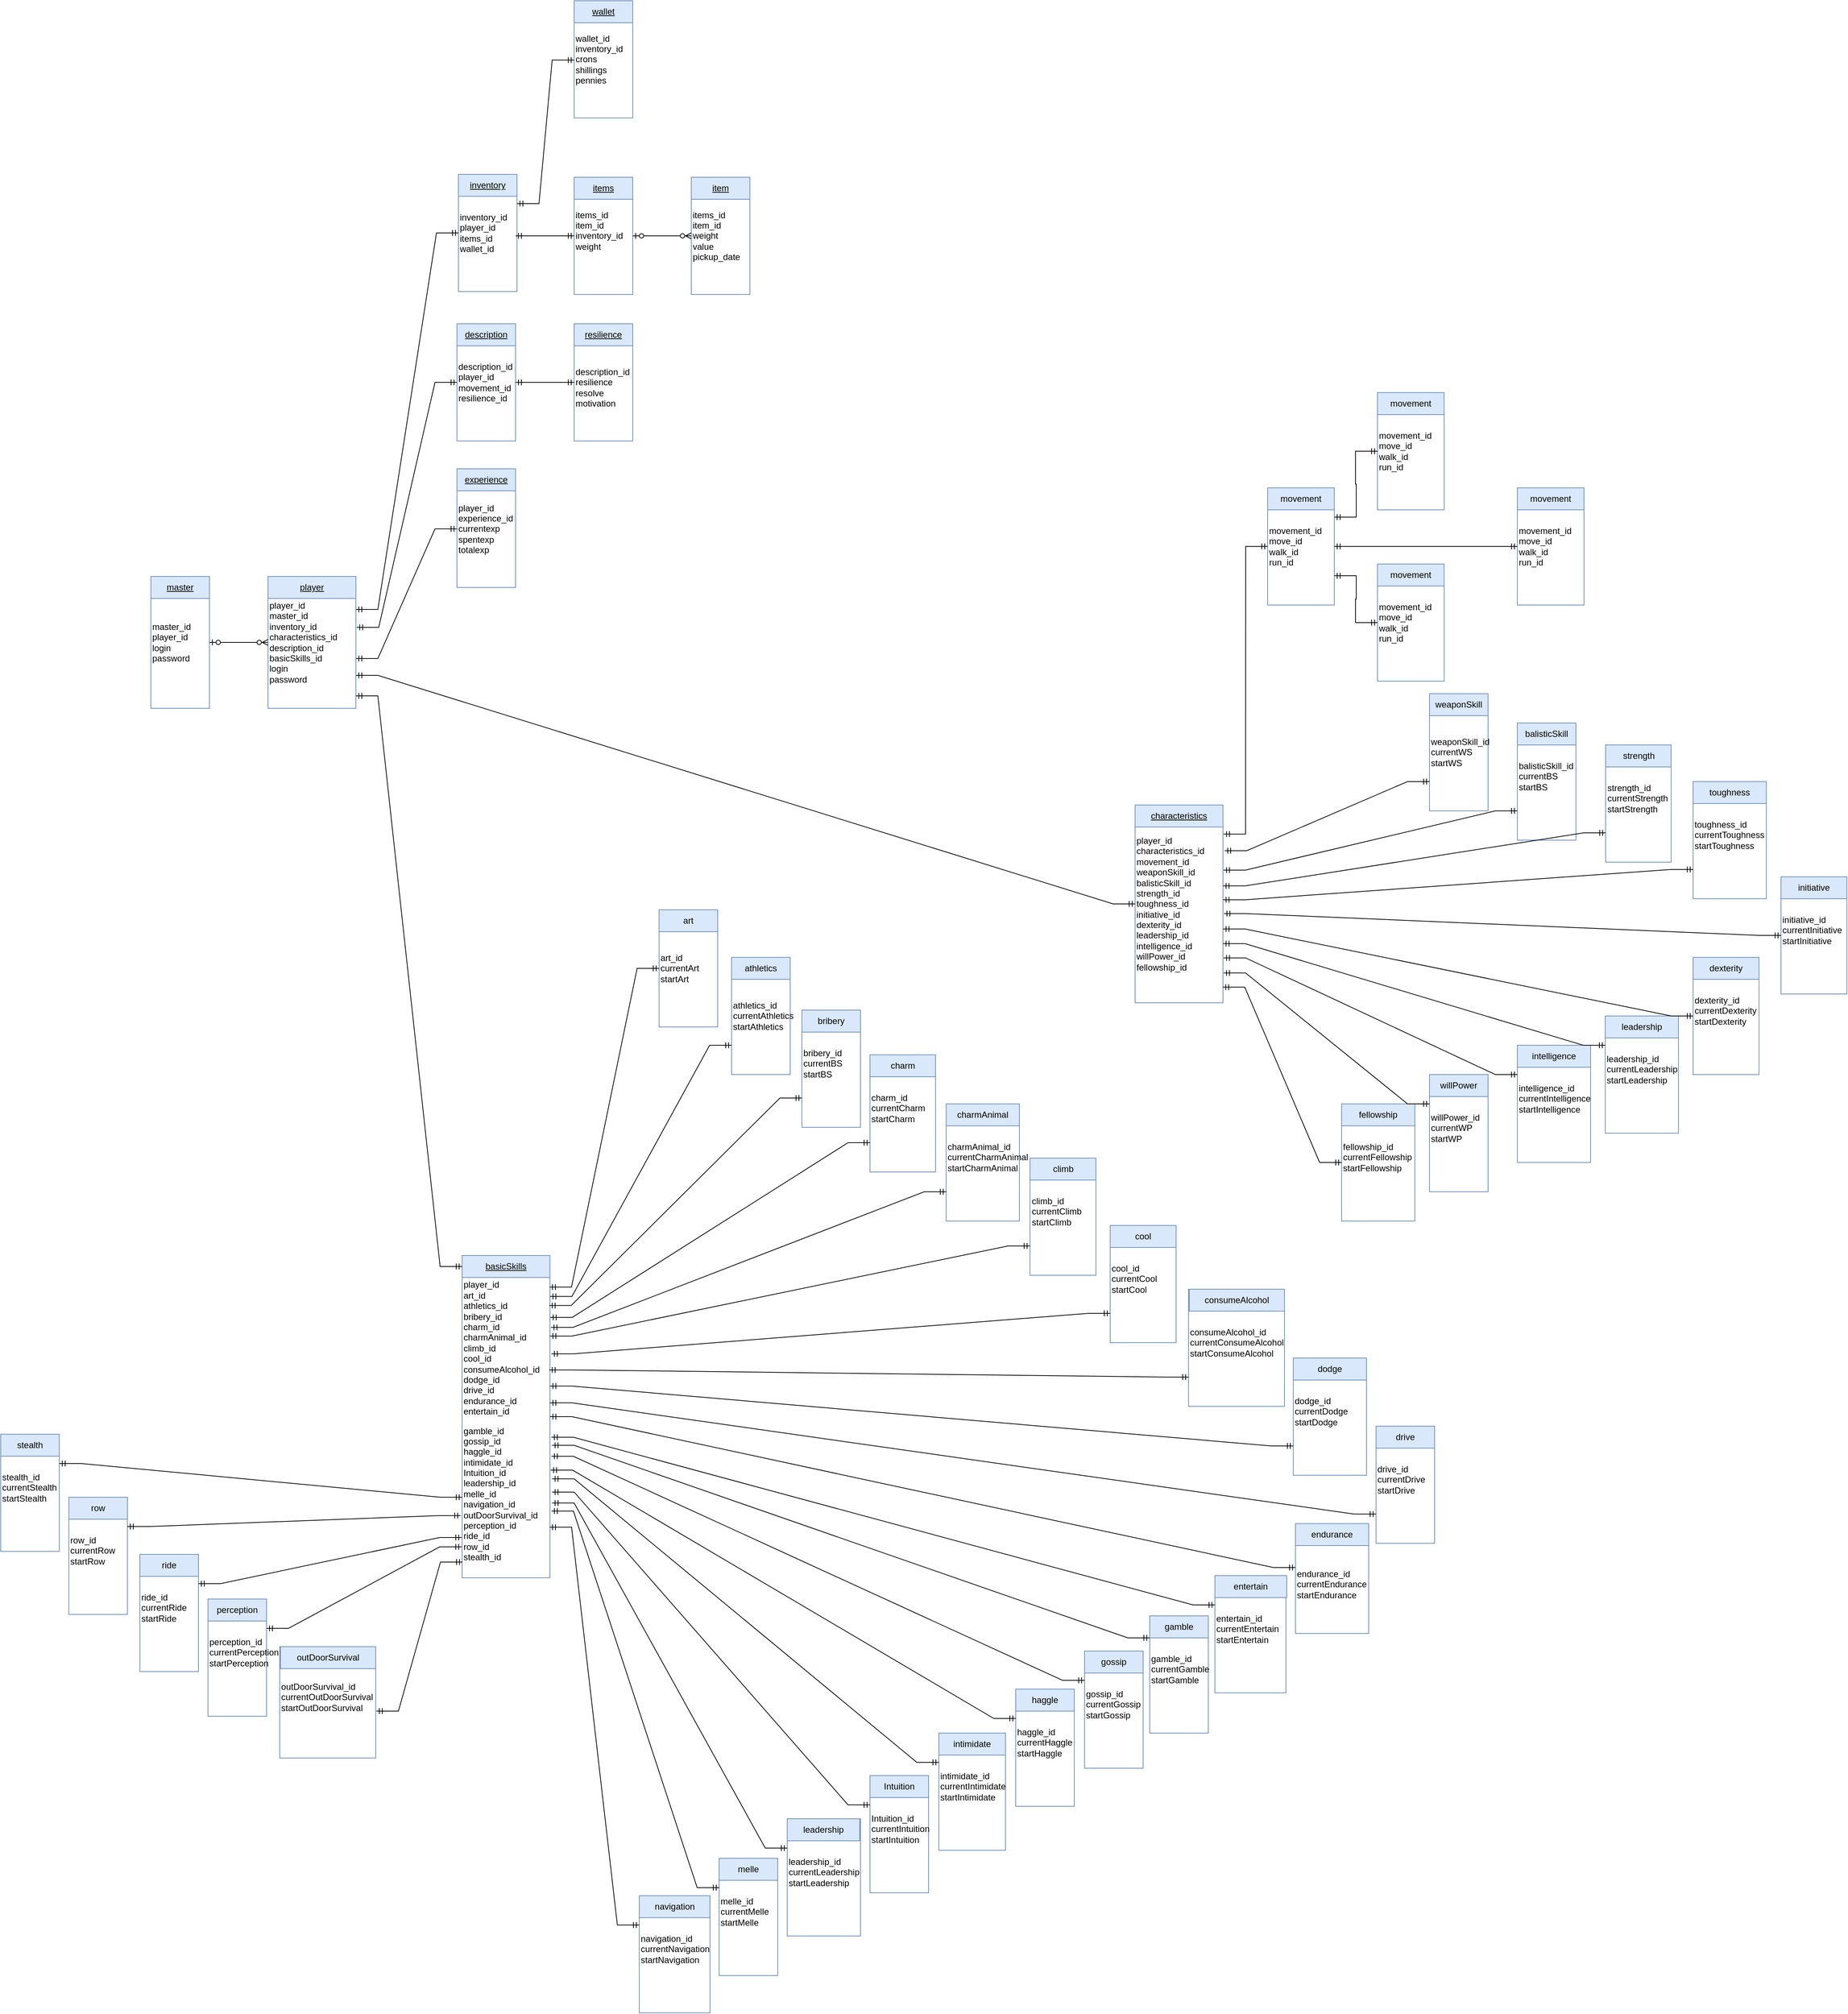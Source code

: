 <mxfile version="20.4.1" type="device"><diagram id="ugQBCW3i07KZEl7v_3WQ" name="Page-1"><mxGraphModel dx="2366" dy="1242" grid="0" gridSize="10" guides="1" tooltips="1" connect="1" arrows="1" fold="1" page="0" pageScale="1" pageWidth="827" pageHeight="1169" math="0" shadow="0"><root><mxCell id="0"/><mxCell id="1" parent="0"/><mxCell id="HhbGsXR3vhwUw8U0GWDK-1" value="&lt;div style=&quot;&quot;&gt;&lt;span style=&quot;background-color: initial;&quot;&gt;master_id&amp;nbsp;&lt;/span&gt;&lt;/div&gt;&lt;div style=&quot;&quot;&gt;&lt;span style=&quot;background-color: initial;&quot;&gt;player_id&lt;/span&gt;&lt;/div&gt;&lt;div style=&quot;&quot;&gt;login&lt;/div&gt;&lt;div style=&quot;&quot;&gt;password&lt;/div&gt;" style="rounded=0;whiteSpace=wrap;html=1;fillColor=#FFFFFF;strokeColor=#6c8ebf;align=left;" parent="1" vertex="1"><mxGeometry x="40" y="640" width="80" height="180" as="geometry"/></mxCell><mxCell id="HhbGsXR3vhwUw8U0GWDK-2" value="&lt;u&gt;master&lt;/u&gt;" style="rounded=0;whiteSpace=wrap;html=1;fillColor=#dae8fc;strokeColor=#6c8ebf;" parent="1" vertex="1"><mxGeometry x="40" y="640" width="80" height="30" as="geometry"/></mxCell><mxCell id="HhbGsXR3vhwUw8U0GWDK-24" value="&lt;div style=&quot;&quot;&gt;player_id&lt;span style=&quot;background-color: initial;&quot;&gt;&lt;br&gt;&lt;/span&gt;&lt;/div&gt;&lt;div style=&quot;&quot;&gt;&lt;span style=&quot;background-color: initial;&quot;&gt;master_id&lt;/span&gt;&lt;/div&gt;&lt;div style=&quot;&quot;&gt;&lt;span style=&quot;background-color: initial;&quot;&gt;inventory_id&lt;/span&gt;&lt;/div&gt;&lt;div style=&quot;&quot;&gt;characteristics_id&lt;/div&gt;&lt;div style=&quot;&quot;&gt;description_id&lt;/div&gt;&lt;div style=&quot;&quot;&gt;basicSkills_id&lt;/div&gt;&lt;div style=&quot;&quot;&gt;login&lt;/div&gt;&lt;div style=&quot;&quot;&gt;password&lt;/div&gt;" style="rounded=0;whiteSpace=wrap;html=1;fillColor=#FFFFFF;strokeColor=#6c8ebf;align=left;" parent="1" vertex="1"><mxGeometry x="200" y="640" width="120" height="180" as="geometry"/></mxCell><mxCell id="HhbGsXR3vhwUw8U0GWDK-25" value="&lt;u&gt;player&lt;/u&gt;" style="rounded=0;whiteSpace=wrap;html=1;fillColor=#dae8fc;strokeColor=#6c8ebf;" parent="1" vertex="1"><mxGeometry x="200" y="640" width="120" height="30" as="geometry"/></mxCell><mxCell id="HhbGsXR3vhwUw8U0GWDK-26" value="&lt;div style=&quot;&quot;&gt;inventory_id&lt;/div&gt;&lt;div style=&quot;&quot;&gt;player_id&lt;/div&gt;&lt;div style=&quot;&quot;&gt;items_id&lt;/div&gt;&lt;div style=&quot;&quot;&gt;wallet_id&lt;/div&gt;" style="rounded=0;whiteSpace=wrap;html=1;fillColor=#FFFFFF;strokeColor=#6c8ebf;align=left;" parent="1" vertex="1"><mxGeometry x="460" y="91" width="80" height="160" as="geometry"/></mxCell><mxCell id="HhbGsXR3vhwUw8U0GWDK-27" value="&lt;u&gt;inventory&lt;/u&gt;" style="rounded=0;whiteSpace=wrap;html=1;fillColor=#dae8fc;strokeColor=#6c8ebf;" parent="1" vertex="1"><mxGeometry x="460" y="91" width="80" height="30" as="geometry"/></mxCell><mxCell id="HhbGsXR3vhwUw8U0GWDK-28" value="&lt;div style=&quot;&quot;&gt;wallet_id&lt;/div&gt;&lt;div style=&quot;&quot;&gt;inventory_id&lt;br&gt;&lt;/div&gt;&lt;div style=&quot;&quot;&gt;crons&lt;/div&gt;&lt;div style=&quot;&quot;&gt;shillings&lt;/div&gt;&lt;div style=&quot;&quot;&gt;pennies&lt;/div&gt;" style="rounded=0;whiteSpace=wrap;html=1;fillColor=#FFFFFF;strokeColor=#6c8ebf;align=left;" parent="1" vertex="1"><mxGeometry x="618" y="-146" width="80" height="160" as="geometry"/></mxCell><mxCell id="HhbGsXR3vhwUw8U0GWDK-29" value="&lt;span style=&quot;text-align: left;&quot;&gt;&lt;u&gt;wallet&lt;/u&gt;&lt;/span&gt;" style="rounded=0;whiteSpace=wrap;html=1;fillColor=#dae8fc;strokeColor=#6c8ebf;" parent="1" vertex="1"><mxGeometry x="618" y="-146" width="80" height="30" as="geometry"/></mxCell><mxCell id="HhbGsXR3vhwUw8U0GWDK-30" value="&lt;div style=&quot;&quot;&gt;items_id&lt;/div&gt;&lt;div style=&quot;&quot;&gt;item_id&lt;/div&gt;&lt;div style=&quot;&quot;&gt;inventory_id&lt;br&gt;&lt;/div&gt;&lt;div style=&quot;&quot;&gt;weight&lt;/div&gt;&lt;div style=&quot;&quot;&gt;&lt;br&gt;&lt;/div&gt;" style="rounded=0;whiteSpace=wrap;html=1;fillColor=#FFFFFF;strokeColor=#6c8ebf;align=left;" parent="1" vertex="1"><mxGeometry x="618" y="95" width="80" height="160" as="geometry"/></mxCell><mxCell id="HhbGsXR3vhwUw8U0GWDK-31" value="&lt;span style=&quot;text-align: left;&quot;&gt;&lt;u&gt;items&lt;/u&gt;&lt;/span&gt;" style="rounded=0;whiteSpace=wrap;html=1;fillColor=#dae8fc;strokeColor=#6c8ebf;" parent="1" vertex="1"><mxGeometry x="618" y="95" width="80" height="30" as="geometry"/></mxCell><mxCell id="HhbGsXR3vhwUw8U0GWDK-32" value="&lt;div style=&quot;&quot;&gt;items_id&lt;/div&gt;&lt;div style=&quot;&quot;&gt;item_id&lt;/div&gt;&lt;div style=&quot;&quot;&gt;weight&lt;/div&gt;&lt;div style=&quot;&quot;&gt;value&lt;/div&gt;&lt;div style=&quot;&quot;&gt;pickup_date&lt;/div&gt;" style="rounded=0;whiteSpace=wrap;html=1;fillColor=#FFFFFF;strokeColor=#6c8ebf;align=left;" parent="1" vertex="1"><mxGeometry x="778" y="95" width="80" height="160" as="geometry"/></mxCell><mxCell id="HhbGsXR3vhwUw8U0GWDK-33" value="&lt;span style=&quot;text-align: left;&quot;&gt;&lt;u&gt;item&lt;/u&gt;&lt;/span&gt;" style="rounded=0;whiteSpace=wrap;html=1;fillColor=#dae8fc;strokeColor=#6c8ebf;" parent="1" vertex="1"><mxGeometry x="778" y="95" width="80" height="30" as="geometry"/></mxCell><mxCell id="xJvuOYIXzf1a03UT5XVr-12" value="&lt;div style=&quot;&quot;&gt;description_id&lt;/div&gt;&lt;div style=&quot;&quot;&gt;player_id&lt;/div&gt;&lt;div style=&quot;&quot;&gt;movement_id&lt;/div&gt;&lt;div style=&quot;&quot;&gt;r&lt;span style=&quot;background-color: initial;&quot;&gt;esilience_id&lt;/span&gt;&lt;/div&gt;" style="rounded=0;whiteSpace=wrap;html=1;fillColor=#FFFFFF;strokeColor=#6c8ebf;align=left;" parent="1" vertex="1"><mxGeometry x="458" y="295" width="80" height="160" as="geometry"/></mxCell><mxCell id="xJvuOYIXzf1a03UT5XVr-13" value="&lt;u&gt;description&lt;/u&gt;" style="rounded=0;whiteSpace=wrap;html=1;fillColor=#dae8fc;strokeColor=#6c8ebf;" parent="1" vertex="1"><mxGeometry x="458" y="295" width="80" height="30" as="geometry"/></mxCell><mxCell id="xJvuOYIXzf1a03UT5XVr-20" value="&lt;div style=&quot;&quot;&gt;&lt;div&gt;player_id&lt;span style=&quot;background-color: initial;&quot;&gt;&lt;br&gt;&lt;/span&gt;&lt;/div&gt;&lt;div&gt;&lt;div&gt;experience_id&lt;span style=&quot;background-color: initial;&quot;&gt;&lt;br&gt;&lt;/span&gt;&lt;/div&gt;&lt;/div&gt;&lt;div&gt;currentexp&lt;/div&gt;&lt;div&gt;spentexp&lt;/div&gt;&lt;div&gt;totalexp&lt;/div&gt;&lt;/div&gt;" style="rounded=0;whiteSpace=wrap;html=1;fillColor=#FFFFFF;strokeColor=#6c8ebf;align=left;" parent="1" vertex="1"><mxGeometry x="458" y="495" width="80" height="160" as="geometry"/></mxCell><mxCell id="xJvuOYIXzf1a03UT5XVr-21" value="&lt;u&gt;experience&lt;/u&gt;" style="rounded=0;whiteSpace=wrap;html=1;fillColor=#dae8fc;strokeColor=#6c8ebf;" parent="1" vertex="1"><mxGeometry x="458" y="493" width="80" height="30" as="geometry"/></mxCell><mxCell id="xJvuOYIXzf1a03UT5XVr-37" value="" style="edgeStyle=entityRelationEdgeStyle;fontSize=12;html=1;endArrow=ERmandOne;startArrow=ERmandOne;rounded=0;entryX=0;entryY=0.5;entryDx=0;entryDy=0;" parent="1" target="HhbGsXR3vhwUw8U0GWDK-30" edge="1"><mxGeometry width="100" height="100" relative="1" as="geometry"><mxPoint x="538" y="175" as="sourcePoint"/><mxPoint x="518" y="145" as="targetPoint"/></mxGeometry></mxCell><mxCell id="xJvuOYIXzf1a03UT5XVr-42" value="" style="edgeStyle=entityRelationEdgeStyle;fontSize=12;html=1;endArrow=ERmandOne;startArrow=ERmandOne;rounded=0;exitX=1;exitY=0.25;exitDx=0;exitDy=0;entryX=0;entryY=0.5;entryDx=0;entryDy=0;" parent="1" source="HhbGsXR3vhwUw8U0GWDK-24" target="HhbGsXR3vhwUw8U0GWDK-26" edge="1"><mxGeometry width="100" height="100" relative="1" as="geometry"><mxPoint x="740" y="670" as="sourcePoint"/><mxPoint x="840" y="570" as="targetPoint"/></mxGeometry></mxCell><mxCell id="xJvuOYIXzf1a03UT5XVr-43" value="" style="edgeStyle=entityRelationEdgeStyle;fontSize=12;html=1;endArrow=ERmandOne;startArrow=ERmandOne;rounded=0;exitX=1;exitY=0.25;exitDx=0;exitDy=0;entryX=0;entryY=0.5;entryDx=0;entryDy=0;" parent="1" source="HhbGsXR3vhwUw8U0GWDK-26" edge="1"><mxGeometry width="100" height="100" relative="1" as="geometry"><mxPoint x="708" y="45" as="sourcePoint"/><mxPoint x="618" y="-65" as="targetPoint"/></mxGeometry></mxCell><mxCell id="xJvuOYIXzf1a03UT5XVr-44" value="" style="edgeStyle=entityRelationEdgeStyle;fontSize=12;html=1;endArrow=ERmandOne;startArrow=ERmandOne;rounded=0;exitX=1.01;exitY=0.386;exitDx=0;exitDy=0;entryX=0;entryY=0.5;entryDx=0;entryDy=0;exitPerimeter=0;" parent="1" source="HhbGsXR3vhwUw8U0GWDK-24" target="xJvuOYIXzf1a03UT5XVr-12" edge="1"><mxGeometry width="100" height="100" relative="1" as="geometry"><mxPoint x="850" y="770" as="sourcePoint"/><mxPoint x="950" y="670" as="targetPoint"/></mxGeometry></mxCell><mxCell id="xJvuOYIXzf1a03UT5XVr-46" value="" style="edgeStyle=entityRelationEdgeStyle;fontSize=12;html=1;endArrow=ERmandOne;startArrow=ERmandOne;rounded=0;entryX=0;entryY=0.5;entryDx=0;entryDy=0;" parent="1" target="xJvuOYIXzf1a03UT5XVr-20" edge="1"><mxGeometry width="100" height="100" relative="1" as="geometry"><mxPoint x="320" y="752" as="sourcePoint"/><mxPoint x="610" y="810" as="targetPoint"/></mxGeometry></mxCell><mxCell id="xJvuOYIXzf1a03UT5XVr-47" value="&lt;p style=&quot;&quot;&gt;player_id&lt;br&gt;characteristics_id&lt;br&gt;movement_id&lt;br&gt;weaponSkill_id&lt;br&gt;balisticSkill_id&lt;br&gt;strength_id&lt;br&gt;toughness_id&lt;br&gt;&lt;font style=&quot;&quot; face=&quot;Helvetica&quot;&gt;initiative&lt;/font&gt;_id&lt;font style=&quot;&quot; face=&quot;Helvetica&quot;&gt;&lt;br&gt;&lt;/font&gt;&lt;font style=&quot;&quot; face=&quot;Helvetica&quot;&gt;dexterity&lt;/font&gt;_id&lt;font style=&quot;&quot; face=&quot;Helvetica&quot;&gt;&lt;br&gt;&lt;/font&gt;&lt;font style=&quot;&quot; face=&quot;Helvetica&quot;&gt;leadership&lt;/font&gt;_id&lt;font style=&quot;&quot; face=&quot;Helvetica&quot;&gt;&lt;br&gt;&lt;/font&gt;&lt;font style=&quot;&quot; face=&quot;Helvetica&quot;&gt;intelligence&lt;/font&gt;_id&lt;font style=&quot;&quot; face=&quot;Helvetica&quot;&gt;&lt;br&gt;&lt;/font&gt;&lt;font style=&quot;&quot; face=&quot;Helvetica&quot;&gt;willPower&lt;/font&gt;_id&lt;font style=&quot;&quot; face=&quot;Helvetica&quot;&gt;&lt;br&gt;&lt;/font&gt;&lt;font style=&quot;&quot; face=&quot;Helvetica&quot;&gt;fellowship_id&lt;/font&gt;&lt;/p&gt;" style="rounded=0;whiteSpace=wrap;html=1;fillColor=#FFFFFF;strokeColor=#6c8ebf;align=left;" parent="1" vertex="1"><mxGeometry x="1384" y="952" width="120" height="270" as="geometry"/></mxCell><mxCell id="xJvuOYIXzf1a03UT5XVr-48" value="&lt;u&gt;characteristics&lt;/u&gt;" style="rounded=0;whiteSpace=wrap;html=1;fillColor=#dae8fc;strokeColor=#6c8ebf;" parent="1" vertex="1"><mxGeometry x="1384" y="952" width="120" height="30" as="geometry"/></mxCell><mxCell id="xJvuOYIXzf1a03UT5XVr-49" value="" style="edgeStyle=entityRelationEdgeStyle;fontSize=12;html=1;endArrow=ERmandOne;startArrow=ERmandOne;rounded=0;exitX=1;exitY=0.75;exitDx=0;exitDy=0;entryX=0;entryY=0.5;entryDx=0;entryDy=0;" parent="1" source="HhbGsXR3vhwUw8U0GWDK-24" target="xJvuOYIXzf1a03UT5XVr-47" edge="1"><mxGeometry width="100" height="100" relative="1" as="geometry"><mxPoint x="530" y="770" as="sourcePoint"/><mxPoint x="610" y="1010" as="targetPoint"/></mxGeometry></mxCell><mxCell id="xJvuOYIXzf1a03UT5XVr-50" value="" style="edgeStyle=entityRelationEdgeStyle;fontSize=12;html=1;endArrow=ERzeroToMany;startArrow=ERzeroToOne;rounded=0;exitX=1;exitY=0.5;exitDx=0;exitDy=0;entryX=0;entryY=0.5;entryDx=0;entryDy=0;" parent="1" source="HhbGsXR3vhwUw8U0GWDK-1" target="HhbGsXR3vhwUw8U0GWDK-24" edge="1"><mxGeometry width="100" height="100" relative="1" as="geometry"><mxPoint x="360" y="690" as="sourcePoint"/><mxPoint x="460" y="590" as="targetPoint"/></mxGeometry></mxCell><mxCell id="xJvuOYIXzf1a03UT5XVr-51" value="" style="edgeStyle=entityRelationEdgeStyle;fontSize=12;html=1;endArrow=ERzeroToMany;startArrow=ERzeroToOne;rounded=0;entryX=0;entryY=0.5;entryDx=0;entryDy=0;exitX=1;exitY=0.5;exitDx=0;exitDy=0;" parent="1" source="HhbGsXR3vhwUw8U0GWDK-30" target="HhbGsXR3vhwUw8U0GWDK-32" edge="1"><mxGeometry width="100" height="100" relative="1" as="geometry"><mxPoint x="548" y="165" as="sourcePoint"/><mxPoint x="648" y="65" as="targetPoint"/></mxGeometry></mxCell><mxCell id="6l2De5jeHofFSleM-96w-1" value="&lt;div style=&quot;&quot;&gt;&lt;div&gt;&lt;span style=&quot;background-color: initial;&quot;&gt;movement&lt;/span&gt;_id&lt;span style=&quot;background-color: initial;&quot;&gt;&lt;br&gt;&lt;/span&gt;&lt;/div&gt;&lt;div&gt;move_id&lt;/div&gt;&lt;div&gt;walk&lt;span style=&quot;background-color: initial;&quot;&gt;_id&lt;/span&gt;&lt;/div&gt;&lt;div&gt;run&lt;span style=&quot;background-color: initial;&quot;&gt;_id&lt;/span&gt;&lt;/div&gt;&lt;/div&gt;" style="rounded=0;whiteSpace=wrap;html=1;fillColor=#FFFFFF;strokeColor=#6c8ebf;align=left;" parent="1" vertex="1"><mxGeometry x="1565" y="519" width="91" height="160" as="geometry"/></mxCell><mxCell id="6l2De5jeHofFSleM-96w-2" value="&lt;span style=&quot;text-align: left;&quot;&gt;movement&lt;/span&gt;" style="rounded=0;whiteSpace=wrap;html=1;fillColor=#dae8fc;strokeColor=#6c8ebf;" parent="1" vertex="1"><mxGeometry x="1565" y="519" width="91" height="30" as="geometry"/></mxCell><mxCell id="6l2De5jeHofFSleM-96w-3" value="&lt;div style=&quot;&quot;&gt;&lt;div&gt;&lt;span style=&quot;background-color: initial;&quot;&gt;weaponSkill&lt;/span&gt;_id&lt;span style=&quot;background-color: initial;&quot;&gt;&lt;br&gt;&lt;/span&gt;&lt;/div&gt;&lt;div&gt;&lt;div&gt;currentWS&lt;/div&gt;&lt;div&gt;startWS&lt;/div&gt;&lt;/div&gt;&lt;/div&gt;" style="rounded=0;whiteSpace=wrap;html=1;fillColor=#FFFFFF;strokeColor=#6c8ebf;align=left;" parent="1" vertex="1"><mxGeometry x="1786" y="800" width="80" height="160" as="geometry"/></mxCell><mxCell id="6l2De5jeHofFSleM-96w-4" value="&lt;span style=&quot;text-align: left;&quot;&gt;weaponSkill&lt;/span&gt;" style="rounded=0;whiteSpace=wrap;html=1;fillColor=#dae8fc;strokeColor=#6c8ebf;" parent="1" vertex="1"><mxGeometry x="1786" y="800" width="80" height="30" as="geometry"/></mxCell><mxCell id="6l2De5jeHofFSleM-96w-5" value="&lt;div style=&quot;&quot;&gt;&lt;div&gt;&lt;span style=&quot;background-color: initial;&quot;&gt;strength&lt;/span&gt;_id&lt;span style=&quot;background-color: initial;&quot;&gt;&lt;br&gt;&lt;/span&gt;&lt;/div&gt;&lt;div&gt;&lt;div&gt;currentStrength&lt;/div&gt;&lt;div&gt;startStrength&lt;/div&gt;&lt;/div&gt;&lt;div&gt;&lt;br&gt;&lt;/div&gt;&lt;/div&gt;" style="rounded=0;whiteSpace=wrap;html=1;fillColor=#FFFFFF;strokeColor=#6c8ebf;align=left;" parent="1" vertex="1"><mxGeometry x="2026.5" y="870" width="89.5" height="160" as="geometry"/></mxCell><mxCell id="6l2De5jeHofFSleM-96w-6" value="&lt;span style=&quot;text-align: left;&quot;&gt;strength&lt;/span&gt;" style="rounded=0;whiteSpace=wrap;html=1;fillColor=#dae8fc;strokeColor=#6c8ebf;" parent="1" vertex="1"><mxGeometry x="2026.5" y="870" width="89.5" height="30" as="geometry"/></mxCell><mxCell id="6l2De5jeHofFSleM-96w-7" value="&lt;div style=&quot;&quot;&gt;&lt;div&gt;&lt;span style=&quot;background-color: initial;&quot;&gt;toughness&lt;/span&gt;_id&lt;span style=&quot;background-color: initial;&quot;&gt;&lt;br&gt;&lt;/span&gt;&lt;/div&gt;&lt;div&gt;&lt;div&gt;currentT&lt;span style=&quot;background-color: initial;&quot;&gt;oughness&lt;/span&gt;&lt;/div&gt;&lt;div&gt;startT&lt;span style=&quot;background-color: initial;&quot;&gt;oughness&lt;/span&gt;&lt;/div&gt;&lt;/div&gt;&lt;div&gt;&lt;br&gt;&lt;/div&gt;&lt;/div&gt;" style="rounded=0;whiteSpace=wrap;html=1;fillColor=#FFFFFF;strokeColor=#6c8ebf;align=left;" parent="1" vertex="1"><mxGeometry x="2146" y="920" width="100" height="160" as="geometry"/></mxCell><mxCell id="6l2De5jeHofFSleM-96w-8" value="&lt;span style=&quot;text-align: left;&quot;&gt;toughness&lt;/span&gt;" style="rounded=0;whiteSpace=wrap;html=1;fillColor=#dae8fc;strokeColor=#6c8ebf;" parent="1" vertex="1"><mxGeometry x="2146" y="920" width="100" height="30" as="geometry"/></mxCell><mxCell id="6l2De5jeHofFSleM-96w-9" value="&lt;div style=&quot;&quot;&gt;&lt;div&gt;&lt;span style=&quot;background-color: initial;&quot;&gt;intelligence&lt;/span&gt;_id&lt;span style=&quot;background-color: initial;&quot;&gt;&lt;br&gt;&lt;/span&gt;&lt;/div&gt;&lt;div&gt;&lt;div&gt;currentI&lt;span style=&quot;background-color: initial;&quot;&gt;ntelligence&lt;/span&gt;&lt;/div&gt;&lt;div&gt;startI&lt;span style=&quot;background-color: initial;&quot;&gt;ntelligence&lt;/span&gt;&lt;/div&gt;&lt;/div&gt;&lt;div&gt;&lt;br&gt;&lt;/div&gt;&lt;/div&gt;" style="rounded=0;whiteSpace=wrap;html=1;fillColor=#FFFFFF;strokeColor=#6c8ebf;align=left;" parent="1" vertex="1"><mxGeometry x="1906" y="1280" width="100" height="160" as="geometry"/></mxCell><mxCell id="6l2De5jeHofFSleM-96w-10" value="&lt;span style=&quot;text-align: left;&quot;&gt;intelligence&lt;/span&gt;" style="rounded=0;whiteSpace=wrap;html=1;fillColor=#dae8fc;strokeColor=#6c8ebf;" parent="1" vertex="1"><mxGeometry x="1906" y="1280" width="100" height="30" as="geometry"/></mxCell><mxCell id="6l2De5jeHofFSleM-96w-11" value="&lt;div style=&quot;&quot;&gt;&lt;div&gt;&lt;span style=&quot;background-color: initial;&quot;&gt;willPower&lt;/span&gt;_id&lt;span style=&quot;background-color: initial;&quot;&gt;&lt;br&gt;&lt;/span&gt;&lt;/div&gt;&lt;div&gt;&lt;div&gt;currentWP&lt;/div&gt;&lt;div&gt;startWP&lt;/div&gt;&lt;/div&gt;&lt;div&gt;&lt;br&gt;&lt;/div&gt;&lt;/div&gt;" style="rounded=0;whiteSpace=wrap;html=1;fillColor=#FFFFFF;strokeColor=#6c8ebf;align=left;" parent="1" vertex="1"><mxGeometry x="1786" y="1320" width="80" height="160" as="geometry"/></mxCell><mxCell id="6l2De5jeHofFSleM-96w-12" value="&lt;span style=&quot;text-align: left;&quot;&gt;willPower&lt;/span&gt;" style="rounded=0;whiteSpace=wrap;html=1;fillColor=#dae8fc;strokeColor=#6c8ebf;" parent="1" vertex="1"><mxGeometry x="1786" y="1320" width="80" height="30" as="geometry"/></mxCell><mxCell id="6l2De5jeHofFSleM-96w-13" value="&lt;div style=&quot;&quot;&gt;&lt;div&gt;&lt;span style=&quot;background-color: initial;&quot;&gt;fellowship&lt;/span&gt;_id&lt;span style=&quot;background-color: initial;&quot;&gt;&lt;br&gt;&lt;/span&gt;&lt;/div&gt;&lt;div&gt;&lt;div&gt;currentF&lt;span style=&quot;background-color: initial;&quot;&gt;ellowship&lt;/span&gt;&lt;/div&gt;&lt;div&gt;startF&lt;span style=&quot;background-color: initial;&quot;&gt;ellowship&lt;/span&gt;&lt;/div&gt;&lt;/div&gt;&lt;div&gt;&lt;br&gt;&lt;/div&gt;&lt;/div&gt;" style="rounded=0;whiteSpace=wrap;html=1;fillColor=#FFFFFF;strokeColor=#6c8ebf;align=left;" parent="1" vertex="1"><mxGeometry x="1666" y="1360" width="100" height="160" as="geometry"/></mxCell><mxCell id="6l2De5jeHofFSleM-96w-14" value="&lt;span style=&quot;text-align: left;&quot;&gt;fellowship&lt;/span&gt;" style="rounded=0;whiteSpace=wrap;html=1;fillColor=#dae8fc;strokeColor=#6c8ebf;" parent="1" vertex="1"><mxGeometry x="1666" y="1360" width="100" height="30" as="geometry"/></mxCell><mxCell id="6l2De5jeHofFSleM-96w-15" value="&lt;div style=&quot;&quot;&gt;&lt;div&gt;&lt;span style=&quot;background-color: initial;&quot;&gt;balisticSkill&lt;/span&gt;_id&amp;nbsp;&lt;span style=&quot;background-color: initial;&quot;&gt;&lt;br&gt;&lt;/span&gt;&lt;/div&gt;&lt;div&gt;&lt;div&gt;currentBS&lt;/div&gt;&lt;div&gt;startBS&lt;/div&gt;&lt;/div&gt;&lt;div&gt;&lt;br&gt;&lt;/div&gt;&lt;/div&gt;" style="rounded=0;whiteSpace=wrap;html=1;fillColor=#FFFFFF;strokeColor=#6c8ebf;align=left;" parent="1" vertex="1"><mxGeometry x="1906" y="840" width="80" height="160" as="geometry"/></mxCell><mxCell id="6l2De5jeHofFSleM-96w-16" value="&lt;span style=&quot;text-align: left;&quot;&gt;balisticSkill&lt;/span&gt;" style="rounded=0;whiteSpace=wrap;html=1;fillColor=#dae8fc;strokeColor=#6c8ebf;" parent="1" vertex="1"><mxGeometry x="1906" y="840" width="80" height="30" as="geometry"/></mxCell><mxCell id="6l2De5jeHofFSleM-96w-19" value="&lt;div style=&quot;&quot;&gt;&lt;div&gt;&lt;span style=&quot;background-color: initial;&quot;&gt;initiative&lt;/span&gt;_id&lt;span style=&quot;background-color: initial;&quot;&gt;&lt;br&gt;&lt;/span&gt;&lt;/div&gt;&lt;div&gt;&lt;div&gt;currentI&lt;span style=&quot;background-color: initial;&quot;&gt;nitiative&lt;/span&gt;&lt;/div&gt;&lt;div&gt;startI&lt;span style=&quot;background-color: initial;&quot;&gt;nitiative&lt;/span&gt;&lt;/div&gt;&lt;/div&gt;&lt;div&gt;&lt;br&gt;&lt;/div&gt;&lt;/div&gt;" style="rounded=0;whiteSpace=wrap;html=1;fillColor=#FFFFFF;strokeColor=#6c8ebf;align=left;" parent="1" vertex="1"><mxGeometry x="2266" y="1050" width="90" height="160" as="geometry"/></mxCell><mxCell id="6l2De5jeHofFSleM-96w-20" value="&lt;span style=&quot;text-align: left;&quot;&gt;initiative&lt;/span&gt;" style="rounded=0;whiteSpace=wrap;html=1;fillColor=#dae8fc;strokeColor=#6c8ebf;" parent="1" vertex="1"><mxGeometry x="2266" y="1050" width="90" height="30" as="geometry"/></mxCell><mxCell id="6l2De5jeHofFSleM-96w-21" value="&lt;div style=&quot;&quot;&gt;&lt;div&gt;&lt;span style=&quot;background-color: initial;&quot;&gt;dexterity&lt;/span&gt;_id&lt;span style=&quot;background-color: initial;&quot;&gt;&lt;br&gt;&lt;/span&gt;&lt;/div&gt;&lt;div&gt;&lt;div&gt;currentD&lt;span style=&quot;background-color: initial;&quot;&gt;exterity&lt;/span&gt;&lt;/div&gt;&lt;div&gt;startD&lt;span style=&quot;background-color: initial;&quot;&gt;exterity&lt;/span&gt;&lt;/div&gt;&lt;/div&gt;&lt;div&gt;&lt;br&gt;&lt;/div&gt;&lt;/div&gt;" style="rounded=0;whiteSpace=wrap;html=1;fillColor=#FFFFFF;strokeColor=#6c8ebf;align=left;" parent="1" vertex="1"><mxGeometry x="2146" y="1160" width="90" height="160" as="geometry"/></mxCell><mxCell id="6l2De5jeHofFSleM-96w-22" value="&lt;span style=&quot;text-align: left;&quot;&gt;dexterity&lt;/span&gt;" style="rounded=0;whiteSpace=wrap;html=1;fillColor=#dae8fc;strokeColor=#6c8ebf;" parent="1" vertex="1"><mxGeometry x="2146" y="1160" width="90" height="30" as="geometry"/></mxCell><mxCell id="6l2De5jeHofFSleM-96w-23" value="&lt;div style=&quot;&quot;&gt;&lt;div&gt;&lt;span style=&quot;background-color: initial;&quot;&gt;leadership&lt;/span&gt;_id&lt;span style=&quot;background-color: initial;&quot;&gt;&lt;br&gt;&lt;/span&gt;&lt;/div&gt;&lt;div&gt;&lt;div&gt;currentL&lt;span style=&quot;background-color: initial;&quot;&gt;eadership&lt;/span&gt;&lt;/div&gt;&lt;div&gt;startL&lt;span style=&quot;background-color: initial;&quot;&gt;eadership&lt;/span&gt;&lt;/div&gt;&lt;/div&gt;&lt;div&gt;&lt;br&gt;&lt;/div&gt;&lt;/div&gt;" style="rounded=0;whiteSpace=wrap;html=1;fillColor=#FFFFFF;strokeColor=#6c8ebf;align=left;" parent="1" vertex="1"><mxGeometry x="2026" y="1240" width="100" height="160" as="geometry"/></mxCell><mxCell id="6l2De5jeHofFSleM-96w-24" value="&lt;span style=&quot;text-align: left;&quot;&gt;leadership&lt;/span&gt;" style="rounded=0;whiteSpace=wrap;html=1;fillColor=#dae8fc;strokeColor=#6c8ebf;" parent="1" vertex="1"><mxGeometry x="2026" y="1240" width="100" height="30" as="geometry"/></mxCell><mxCell id="6l2De5jeHofFSleM-96w-25" value="" style="edgeStyle=entityRelationEdgeStyle;fontSize=12;html=1;endArrow=ERmandOne;startArrow=ERmandOne;rounded=0;exitX=1.007;exitY=0.147;exitDx=0;exitDy=0;entryX=0;entryY=0.5;entryDx=0;entryDy=0;exitPerimeter=0;" parent="1" source="xJvuOYIXzf1a03UT5XVr-47" target="6l2De5jeHofFSleM-96w-1" edge="1"><mxGeometry width="100" height="100" relative="1" as="geometry"><mxPoint x="841.2" y="1050" as="sourcePoint"/><mxPoint x="920" y="1310.64" as="targetPoint"/></mxGeometry></mxCell><mxCell id="6l2De5jeHofFSleM-96w-26" value="" style="edgeStyle=entityRelationEdgeStyle;fontSize=12;html=1;endArrow=ERmandOne;startArrow=ERmandOne;rounded=0;exitX=1.021;exitY=0.231;exitDx=0;exitDy=0;entryX=0;entryY=0.75;entryDx=0;entryDy=0;exitPerimeter=0;" parent="1" source="xJvuOYIXzf1a03UT5XVr-47" target="6l2De5jeHofFSleM-96w-3" edge="1"><mxGeometry width="100" height="100" relative="1" as="geometry"><mxPoint x="541.2" y="759.36" as="sourcePoint"/><mxPoint x="620" y="1020" as="targetPoint"/></mxGeometry></mxCell><mxCell id="6l2De5jeHofFSleM-96w-27" value="" style="edgeStyle=entityRelationEdgeStyle;fontSize=12;html=1;endArrow=ERmandOne;startArrow=ERmandOne;rounded=0;exitX=0;exitY=0.75;exitDx=0;exitDy=0;entryX=1.007;entryY=0.329;entryDx=0;entryDy=0;entryPerimeter=0;" parent="1" source="6l2De5jeHofFSleM-96w-15" target="xJvuOYIXzf1a03UT5XVr-47" edge="1"><mxGeometry width="100" height="100" relative="1" as="geometry"><mxPoint x="551.2" y="769.36" as="sourcePoint"/><mxPoint x="630" y="1030" as="targetPoint"/></mxGeometry></mxCell><mxCell id="6l2De5jeHofFSleM-96w-28" value="" style="edgeStyle=entityRelationEdgeStyle;fontSize=12;html=1;endArrow=ERmandOne;startArrow=ERmandOne;rounded=0;exitX=1.002;exitY=0.409;exitDx=0;exitDy=0;exitPerimeter=0;entryX=0;entryY=0.75;entryDx=0;entryDy=0;" parent="1" source="xJvuOYIXzf1a03UT5XVr-47" target="6l2De5jeHofFSleM-96w-5" edge="1"><mxGeometry width="100" height="100" relative="1" as="geometry"><mxPoint x="561.2" y="779.36" as="sourcePoint"/><mxPoint x="1160" y="1080" as="targetPoint"/></mxGeometry></mxCell><mxCell id="6l2De5jeHofFSleM-96w-29" value="" style="edgeStyle=entityRelationEdgeStyle;fontSize=12;html=1;endArrow=ERmandOne;startArrow=ERmandOne;rounded=0;exitX=1.002;exitY=0.479;exitDx=0;exitDy=0;entryX=0;entryY=0.75;entryDx=0;entryDy=0;exitPerimeter=0;" parent="1" source="xJvuOYIXzf1a03UT5XVr-47" target="6l2De5jeHofFSleM-96w-7" edge="1"><mxGeometry width="100" height="100" relative="1" as="geometry"><mxPoint x="571.2" y="789.36" as="sourcePoint"/><mxPoint x="650" y="1050" as="targetPoint"/></mxGeometry></mxCell><mxCell id="6l2De5jeHofFSleM-96w-30" value="" style="edgeStyle=entityRelationEdgeStyle;fontSize=12;html=1;endArrow=ERmandOne;startArrow=ERmandOne;rounded=0;entryX=0;entryY=0.5;entryDx=0;entryDy=0;exitX=1.012;exitY=0.549;exitDx=0;exitDy=0;exitPerimeter=0;" parent="1" source="xJvuOYIXzf1a03UT5XVr-47" target="6l2De5jeHofFSleM-96w-19" edge="1"><mxGeometry width="100" height="100" relative="1" as="geometry"><mxPoint x="720" y="1233" as="sourcePoint"/><mxPoint x="660" y="1060" as="targetPoint"/></mxGeometry></mxCell><mxCell id="6l2De5jeHofFSleM-96w-31" value="" style="edgeStyle=entityRelationEdgeStyle;fontSize=12;html=1;endArrow=ERmandOne;startArrow=ERmandOne;rounded=0;exitX=1.002;exitY=0.627;exitDx=0;exitDy=0;entryX=0;entryY=0.5;entryDx=0;entryDy=0;exitPerimeter=0;" parent="1" source="xJvuOYIXzf1a03UT5XVr-47" target="6l2De5jeHofFSleM-96w-21" edge="1"><mxGeometry width="100" height="100" relative="1" as="geometry"><mxPoint x="591.2" y="809.36" as="sourcePoint"/><mxPoint x="670" y="1070" as="targetPoint"/></mxGeometry></mxCell><mxCell id="6l2De5jeHofFSleM-96w-32" value="" style="edgeStyle=entityRelationEdgeStyle;fontSize=12;html=1;endArrow=ERmandOne;startArrow=ERmandOne;rounded=0;exitX=1.002;exitY=0.701;exitDx=0;exitDy=0;entryX=0;entryY=0.25;entryDx=0;entryDy=0;exitPerimeter=0;" parent="1" source="xJvuOYIXzf1a03UT5XVr-47" target="6l2De5jeHofFSleM-96w-23" edge="1"><mxGeometry width="100" height="100" relative="1" as="geometry"><mxPoint x="601.2" y="819.36" as="sourcePoint"/><mxPoint x="680" y="1080" as="targetPoint"/></mxGeometry></mxCell><mxCell id="6l2De5jeHofFSleM-96w-33" value="" style="edgeStyle=entityRelationEdgeStyle;fontSize=12;html=1;endArrow=ERmandOne;startArrow=ERmandOne;rounded=0;exitX=1.007;exitY=0.773;exitDx=0;exitDy=0;entryX=0;entryY=0.25;entryDx=0;entryDy=0;exitPerimeter=0;" parent="1" source="xJvuOYIXzf1a03UT5XVr-47" target="6l2De5jeHofFSleM-96w-9" edge="1"><mxGeometry width="100" height="100" relative="1" as="geometry"><mxPoint x="611.2" y="829.36" as="sourcePoint"/><mxPoint x="690" y="1090" as="targetPoint"/></mxGeometry></mxCell><mxCell id="6l2De5jeHofFSleM-96w-34" value="" style="edgeStyle=entityRelationEdgeStyle;fontSize=12;html=1;endArrow=ERmandOne;startArrow=ERmandOne;rounded=0;exitX=0;exitY=0.25;exitDx=0;exitDy=0;entryX=1.007;entryY=0.849;entryDx=0;entryDy=0;entryPerimeter=0;" parent="1" source="6l2De5jeHofFSleM-96w-11" target="xJvuOYIXzf1a03UT5XVr-47" edge="1"><mxGeometry width="100" height="100" relative="1" as="geometry"><mxPoint x="621.2" y="839.36" as="sourcePoint"/><mxPoint x="700" y="1100" as="targetPoint"/></mxGeometry></mxCell><mxCell id="6l2De5jeHofFSleM-96w-35" value="" style="edgeStyle=entityRelationEdgeStyle;fontSize=12;html=1;endArrow=ERmandOne;startArrow=ERmandOne;rounded=0;exitX=0;exitY=0.5;exitDx=0;exitDy=0;entryX=0.998;entryY=0.921;entryDx=0;entryDy=0;entryPerimeter=0;" parent="1" source="6l2De5jeHofFSleM-96w-13" target="xJvuOYIXzf1a03UT5XVr-47" edge="1"><mxGeometry width="100" height="100" relative="1" as="geometry"><mxPoint x="631.2" y="849.36" as="sourcePoint"/><mxPoint x="710" y="1110" as="targetPoint"/></mxGeometry></mxCell><mxCell id="6l2De5jeHofFSleM-96w-40" value="&lt;p style=&quot;&quot;&gt;player_id&lt;br&gt;art_id&lt;br&gt;athletics_id&lt;br&gt;bribery_id&lt;br&gt;charm_id&lt;br&gt;charmAnimal_id&lt;br&gt;climb_id&lt;br&gt;&lt;font style=&quot;&quot; face=&quot;Helvetica&quot;&gt;cool&lt;/font&gt;_id&lt;font style=&quot;&quot; face=&quot;Helvetica&quot;&gt;&lt;br&gt;&lt;/font&gt;consumeAlcohol_id&lt;font style=&quot;&quot; face=&quot;Helvetica&quot;&gt;&lt;br&gt;&lt;/font&gt;dodge_id&lt;font style=&quot;&quot; face=&quot;Helvetica&quot;&gt;&lt;br&gt;&lt;/font&gt;&lt;font style=&quot;&quot; face=&quot;Helvetica&quot;&gt;drive&lt;/font&gt;_id&lt;font style=&quot;&quot; face=&quot;Helvetica&quot;&gt;&lt;br&gt;&lt;/font&gt;endurance_id&lt;font style=&quot;&quot; face=&quot;Helvetica&quot;&gt;&lt;br&gt;&lt;/font&gt;&lt;font style=&quot;&quot; face=&quot;Helvetica&quot;&gt;entertain_id&lt;/font&gt;&lt;/p&gt;gamble_id&lt;br&gt;gossip_id&lt;br&gt;haggle_id&lt;br&gt;intimidate_id&lt;br&gt;Intuition_id&lt;br&gt;leadership_id&lt;br&gt;melle_id&lt;br&gt;navigation_id&lt;br&gt;outDoorSurvival_id&lt;br&gt;perception_id&lt;br&gt;ride_id&lt;br&gt;row_id&lt;br&gt;stealth_id&lt;br&gt;" style="rounded=0;whiteSpace=wrap;html=1;fillColor=#FFFFFF;strokeColor=#6c8ebf;align=left;" parent="1" vertex="1"><mxGeometry x="465" y="1567" width="120" height="440" as="geometry"/></mxCell><mxCell id="6l2De5jeHofFSleM-96w-41" value="&lt;u&gt;basicSkills&lt;/u&gt;" style="rounded=0;whiteSpace=wrap;html=1;fillColor=#dae8fc;strokeColor=#6c8ebf;" parent="1" vertex="1"><mxGeometry x="465" y="1567" width="120" height="30" as="geometry"/></mxCell><mxCell id="6l2De5jeHofFSleM-96w-42" value="&lt;div style=&quot;&quot;&gt;&lt;div&gt;&lt;span style=&quot;background-color: initial;&quot;&gt;art&lt;/span&gt;_id&lt;span style=&quot;background-color: initial;&quot;&gt;&lt;br&gt;&lt;/span&gt;&lt;/div&gt;&lt;div&gt;currentA&lt;span style=&quot;background-color: initial;&quot;&gt;rt&lt;/span&gt;&lt;/div&gt;&lt;div&gt;startA&lt;span style=&quot;background-color: initial;&quot;&gt;rt&lt;/span&gt;&lt;/div&gt;&lt;/div&gt;" style="rounded=0;whiteSpace=wrap;html=1;fillColor=#FFFFFF;strokeColor=#6c8ebf;align=left;" parent="1" vertex="1"><mxGeometry x="734" y="1095" width="80" height="160" as="geometry"/></mxCell><mxCell id="6l2De5jeHofFSleM-96w-43" value="&lt;span style=&quot;text-align: left;&quot;&gt;art&lt;/span&gt;" style="rounded=0;whiteSpace=wrap;html=1;fillColor=#dae8fc;strokeColor=#6c8ebf;" parent="1" vertex="1"><mxGeometry x="734" y="1095" width="80" height="30" as="geometry"/></mxCell><mxCell id="6l2De5jeHofFSleM-96w-44" value="&lt;div style=&quot;&quot;&gt;&lt;div&gt;&lt;span style=&quot;background-color: initial;&quot;&gt;athletics&lt;/span&gt;_id&lt;span style=&quot;background-color: initial;&quot;&gt;&lt;br&gt;&lt;/span&gt;&lt;/div&gt;&lt;div&gt;&lt;div&gt;currentA&lt;span style=&quot;background-color: initial;&quot;&gt;thletics&lt;/span&gt;&lt;/div&gt;&lt;div&gt;startA&lt;span style=&quot;background-color: initial;&quot;&gt;thletics&lt;/span&gt;&lt;/div&gt;&lt;/div&gt;&lt;/div&gt;" style="rounded=0;whiteSpace=wrap;html=1;fillColor=#FFFFFF;strokeColor=#6c8ebf;align=left;" parent="1" vertex="1"><mxGeometry x="833" y="1160" width="80" height="160" as="geometry"/></mxCell><mxCell id="6l2De5jeHofFSleM-96w-45" value="&lt;span style=&quot;text-align: left;&quot;&gt;athletics&lt;/span&gt;" style="rounded=0;whiteSpace=wrap;html=1;fillColor=#dae8fc;strokeColor=#6c8ebf;" parent="1" vertex="1"><mxGeometry x="833" y="1160" width="80" height="30" as="geometry"/></mxCell><mxCell id="6l2De5jeHofFSleM-96w-46" value="&lt;div style=&quot;&quot;&gt;&lt;div&gt;&lt;span style=&quot;background-color: initial;&quot;&gt;charm&lt;/span&gt;_id&lt;span style=&quot;background-color: initial;&quot;&gt;&lt;br&gt;&lt;/span&gt;&lt;/div&gt;&lt;div&gt;&lt;div&gt;currentC&lt;span style=&quot;background-color: initial;&quot;&gt;harm&lt;/span&gt;&lt;/div&gt;&lt;div&gt;startC&lt;span style=&quot;background-color: initial;&quot;&gt;harm&lt;/span&gt;&lt;/div&gt;&lt;/div&gt;&lt;div&gt;&lt;br&gt;&lt;/div&gt;&lt;/div&gt;" style="rounded=0;whiteSpace=wrap;html=1;fillColor=#FFFFFF;strokeColor=#6c8ebf;align=left;" parent="1" vertex="1"><mxGeometry x="1022" y="1293" width="89.5" height="160" as="geometry"/></mxCell><mxCell id="6l2De5jeHofFSleM-96w-47" value="&lt;span style=&quot;text-align: left;&quot;&gt;charm&lt;/span&gt;" style="rounded=0;whiteSpace=wrap;html=1;fillColor=#dae8fc;strokeColor=#6c8ebf;" parent="1" vertex="1"><mxGeometry x="1022" y="1293" width="89.5" height="30" as="geometry"/></mxCell><mxCell id="6l2De5jeHofFSleM-96w-48" value="&lt;div style=&quot;&quot;&gt;&lt;div&gt;&lt;span style=&quot;background-color: initial;&quot;&gt;charmAnimal&lt;/span&gt;_id&lt;span style=&quot;background-color: initial;&quot;&gt;&lt;br&gt;&lt;/span&gt;&lt;/div&gt;&lt;div&gt;&lt;div&gt;currentC&lt;span style=&quot;background-color: initial;&quot;&gt;harmAnimal&lt;/span&gt;&lt;/div&gt;&lt;div&gt;startC&lt;span style=&quot;background-color: initial;&quot;&gt;harmAnimal&lt;/span&gt;&lt;/div&gt;&lt;/div&gt;&lt;div&gt;&lt;br&gt;&lt;/div&gt;&lt;/div&gt;" style="rounded=0;whiteSpace=wrap;html=1;fillColor=#FFFFFF;strokeColor=#6c8ebf;align=left;" parent="1" vertex="1"><mxGeometry x="1126" y="1360" width="100" height="160" as="geometry"/></mxCell><mxCell id="6l2De5jeHofFSleM-96w-49" value="&lt;span style=&quot;text-align: left;&quot;&gt;charmAnimal&lt;/span&gt;" style="rounded=0;whiteSpace=wrap;html=1;fillColor=#dae8fc;strokeColor=#6c8ebf;" parent="1" vertex="1"><mxGeometry x="1126" y="1360" width="100" height="30" as="geometry"/></mxCell><mxCell id="6l2De5jeHofFSleM-96w-50" value="&lt;div style=&quot;&quot;&gt;&lt;div&gt;&lt;span style=&quot;background-color: initial;&quot;&gt;dodge&lt;/span&gt;_id&lt;span style=&quot;background-color: initial;&quot;&gt;&lt;br&gt;&lt;/span&gt;&lt;/div&gt;&lt;div&gt;&lt;div&gt;currentD&lt;span style=&quot;background-color: initial;&quot;&gt;odge&lt;/span&gt;&lt;/div&gt;&lt;div&gt;startD&lt;span style=&quot;background-color: initial;&quot;&gt;odge&lt;/span&gt;&lt;/div&gt;&lt;/div&gt;&lt;div&gt;&lt;br&gt;&lt;/div&gt;&lt;/div&gt;" style="rounded=0;whiteSpace=wrap;html=1;fillColor=#FFFFFF;strokeColor=#6c8ebf;align=left;" parent="1" vertex="1"><mxGeometry x="1600" y="1707" width="100" height="160" as="geometry"/></mxCell><mxCell id="6l2De5jeHofFSleM-96w-51" value="&lt;span style=&quot;text-align: left;&quot;&gt;dodge&lt;/span&gt;" style="rounded=0;whiteSpace=wrap;html=1;fillColor=#dae8fc;strokeColor=#6c8ebf;" parent="1" vertex="1"><mxGeometry x="1600" y="1707" width="100" height="30" as="geometry"/></mxCell><mxCell id="6l2De5jeHofFSleM-96w-52" value="&lt;div style=&quot;&quot;&gt;&lt;div&gt;&lt;span style=&quot;background-color: initial;&quot;&gt;drive&lt;/span&gt;_id&lt;span style=&quot;background-color: initial;&quot;&gt;&lt;br&gt;&lt;/span&gt;&lt;/div&gt;&lt;div&gt;&lt;div&gt;currentD&lt;span style=&quot;background-color: initial;&quot;&gt;rive&lt;/span&gt;&lt;/div&gt;&lt;div&gt;startD&lt;span style=&quot;background-color: initial;&quot;&gt;rive&lt;/span&gt;&lt;/div&gt;&lt;/div&gt;&lt;div&gt;&lt;br&gt;&lt;/div&gt;&lt;/div&gt;" style="rounded=0;whiteSpace=wrap;html=1;fillColor=#FFFFFF;strokeColor=#6c8ebf;align=left;" parent="1" vertex="1"><mxGeometry x="1713" y="1800" width="80" height="160" as="geometry"/></mxCell><mxCell id="6l2De5jeHofFSleM-96w-53" value="&lt;span style=&quot;text-align: left;&quot;&gt;drive&lt;/span&gt;" style="rounded=0;whiteSpace=wrap;html=1;fillColor=#dae8fc;strokeColor=#6c8ebf;" parent="1" vertex="1"><mxGeometry x="1713" y="1800" width="80" height="30" as="geometry"/></mxCell><mxCell id="6l2De5jeHofFSleM-96w-54" value="&lt;div style=&quot;&quot;&gt;&lt;div&gt;&lt;span style=&quot;background-color: initial;&quot;&gt;endurance&lt;/span&gt;_id&lt;span style=&quot;background-color: initial;&quot;&gt;&lt;br&gt;&lt;/span&gt;&lt;/div&gt;&lt;div&gt;&lt;div&gt;currentE&lt;span style=&quot;background-color: initial;&quot;&gt;ndurance&lt;/span&gt;&lt;/div&gt;&lt;div&gt;startE&lt;span style=&quot;background-color: initial;&quot;&gt;ndurance&lt;/span&gt;&lt;/div&gt;&lt;/div&gt;&lt;div&gt;&lt;br&gt;&lt;/div&gt;&lt;/div&gt;" style="rounded=0;whiteSpace=wrap;html=1;fillColor=#FFFFFF;strokeColor=#6c8ebf;align=left;" parent="1" vertex="1"><mxGeometry x="1603" y="1963" width="100" height="120" as="geometry"/></mxCell><mxCell id="6l2De5jeHofFSleM-96w-55" value="&lt;span style=&quot;text-align: left;&quot;&gt;endurance&lt;/span&gt;" style="rounded=0;whiteSpace=wrap;html=1;fillColor=#dae8fc;strokeColor=#6c8ebf;" parent="1" vertex="1"><mxGeometry x="1603" y="1933" width="100" height="30" as="geometry"/></mxCell><mxCell id="6l2De5jeHofFSleM-96w-56" value="&lt;div style=&quot;&quot;&gt;&lt;div&gt;&lt;span style=&quot;background-color: initial;&quot;&gt;bribery&lt;/span&gt;_id&amp;nbsp;&lt;span style=&quot;background-color: initial;&quot;&gt;&lt;br&gt;&lt;/span&gt;&lt;/div&gt;&lt;div&gt;&lt;div&gt;currentBS&lt;/div&gt;&lt;div&gt;startBS&lt;/div&gt;&lt;/div&gt;&lt;div&gt;&lt;br&gt;&lt;/div&gt;&lt;/div&gt;" style="rounded=0;whiteSpace=wrap;html=1;fillColor=#FFFFFF;strokeColor=#6c8ebf;align=left;" parent="1" vertex="1"><mxGeometry x="929" y="1232" width="80" height="160" as="geometry"/></mxCell><mxCell id="6l2De5jeHofFSleM-96w-57" value="&lt;span style=&quot;text-align: left;&quot;&gt;bribery&lt;/span&gt;" style="rounded=0;whiteSpace=wrap;html=1;fillColor=#dae8fc;strokeColor=#6c8ebf;" parent="1" vertex="1"><mxGeometry x="929" y="1232" width="80" height="30" as="geometry"/></mxCell><mxCell id="6l2De5jeHofFSleM-96w-58" value="&lt;div style=&quot;&quot;&gt;&lt;div&gt;&lt;span style=&quot;background-color: initial;&quot;&gt;climb&lt;/span&gt;_id&lt;span style=&quot;background-color: initial;&quot;&gt;&lt;br&gt;&lt;/span&gt;&lt;/div&gt;&lt;div&gt;&lt;div&gt;currentC&lt;span style=&quot;background-color: initial;&quot;&gt;limb&lt;/span&gt;&lt;/div&gt;&lt;div&gt;startC&lt;span style=&quot;background-color: initial;&quot;&gt;limb&lt;/span&gt;&lt;/div&gt;&lt;/div&gt;&lt;div&gt;&lt;br&gt;&lt;/div&gt;&lt;/div&gt;" style="rounded=0;whiteSpace=wrap;html=1;fillColor=#FFFFFF;strokeColor=#6c8ebf;align=left;" parent="1" vertex="1"><mxGeometry x="1240.5" y="1434" width="90" height="160" as="geometry"/></mxCell><mxCell id="6l2De5jeHofFSleM-96w-59" value="&lt;span style=&quot;text-align: left;&quot;&gt;climb&lt;/span&gt;" style="rounded=0;whiteSpace=wrap;html=1;fillColor=#dae8fc;strokeColor=#6c8ebf;" parent="1" vertex="1"><mxGeometry x="1240.5" y="1434" width="90" height="30" as="geometry"/></mxCell><mxCell id="6l2De5jeHofFSleM-96w-60" value="&lt;div style=&quot;&quot;&gt;&lt;div&gt;&lt;span style=&quot;background-color: initial;&quot;&gt;cool&lt;/span&gt;_id&lt;span style=&quot;background-color: initial;&quot;&gt;&lt;br&gt;&lt;/span&gt;&lt;/div&gt;&lt;div&gt;&lt;div&gt;currentC&lt;span style=&quot;background-color: initial;&quot;&gt;ool&lt;/span&gt;&lt;/div&gt;&lt;div&gt;startC&lt;span style=&quot;background-color: initial;&quot;&gt;ool&lt;/span&gt;&lt;/div&gt;&lt;/div&gt;&lt;div&gt;&lt;br&gt;&lt;/div&gt;&lt;/div&gt;" style="rounded=0;whiteSpace=wrap;html=1;fillColor=#FFFFFF;strokeColor=#6c8ebf;align=left;" parent="1" vertex="1"><mxGeometry x="1350" y="1526" width="90" height="160" as="geometry"/></mxCell><mxCell id="6l2De5jeHofFSleM-96w-61" value="&lt;span style=&quot;text-align: left;&quot;&gt;cool&lt;/span&gt;" style="rounded=0;whiteSpace=wrap;html=1;fillColor=#dae8fc;strokeColor=#6c8ebf;" parent="1" vertex="1"><mxGeometry x="1350" y="1526" width="90" height="30" as="geometry"/></mxCell><mxCell id="6l2De5jeHofFSleM-96w-62" value="&lt;div style=&quot;&quot;&gt;&lt;div&gt;&lt;span style=&quot;background-color: initial;&quot;&gt;consumeAlcohol&lt;/span&gt;_id&lt;span style=&quot;background-color: initial;&quot;&gt;&lt;br&gt;&lt;/span&gt;&lt;/div&gt;&lt;div&gt;&lt;div&gt;currentC&lt;span style=&quot;background-color: initial;&quot;&gt;onsumeAlcohol&lt;/span&gt;&lt;/div&gt;&lt;div&gt;startC&lt;span style=&quot;background-color: initial;&quot;&gt;onsumeAlcohol&lt;/span&gt;&lt;/div&gt;&lt;/div&gt;&lt;div&gt;&lt;br&gt;&lt;/div&gt;&lt;/div&gt;" style="rounded=0;whiteSpace=wrap;html=1;fillColor=#FFFFFF;strokeColor=#6c8ebf;align=left;" parent="1" vertex="1"><mxGeometry x="1457" y="1613" width="131" height="160" as="geometry"/></mxCell><mxCell id="6l2De5jeHofFSleM-96w-63" value="&lt;span style=&quot;text-align: left;&quot;&gt;consumeAlcohol&lt;/span&gt;" style="rounded=0;whiteSpace=wrap;html=1;fillColor=#dae8fc;strokeColor=#6c8ebf;" parent="1" vertex="1"><mxGeometry x="1458" y="1613" width="130" height="30" as="geometry"/></mxCell><mxCell id="6l2De5jeHofFSleM-96w-64" value="" style="edgeStyle=entityRelationEdgeStyle;fontSize=12;html=1;endArrow=ERmandOne;startArrow=ERmandOne;rounded=0;entryX=0;entryY=0.5;entryDx=0;entryDy=0;exitX=0.995;exitY=0.098;exitDx=0;exitDy=0;exitPerimeter=0;" parent="1" source="6l2De5jeHofFSleM-96w-40" target="6l2De5jeHofFSleM-96w-42" edge="1"><mxGeometry width="100" height="100" relative="1" as="geometry"><mxPoint x="720" y="1956" as="sourcePoint"/><mxPoint x="920" y="2110.64" as="targetPoint"/></mxGeometry></mxCell><mxCell id="6l2De5jeHofFSleM-96w-65" value="" style="edgeStyle=entityRelationEdgeStyle;fontSize=12;html=1;endArrow=ERmandOne;startArrow=ERmandOne;rounded=0;exitX=1;exitY=0.127;exitDx=0;exitDy=0;entryX=0;entryY=0.75;entryDx=0;entryDy=0;exitPerimeter=0;" parent="1" source="6l2De5jeHofFSleM-96w-40" target="6l2De5jeHofFSleM-96w-44" edge="1"><mxGeometry width="100" height="100" relative="1" as="geometry"><mxPoint x="541.2" y="1559.36" as="sourcePoint"/><mxPoint x="620" y="1820" as="targetPoint"/></mxGeometry></mxCell><mxCell id="6l2De5jeHofFSleM-96w-66" value="" style="edgeStyle=entityRelationEdgeStyle;fontSize=12;html=1;endArrow=ERmandOne;startArrow=ERmandOne;rounded=0;exitX=0;exitY=0.75;exitDx=0;exitDy=0;entryX=0.992;entryY=0.155;entryDx=0;entryDy=0;entryPerimeter=0;" parent="1" source="6l2De5jeHofFSleM-96w-56" target="6l2De5jeHofFSleM-96w-40" edge="1"><mxGeometry width="100" height="100" relative="1" as="geometry"><mxPoint x="551.2" y="1569.36" as="sourcePoint"/><mxPoint x="630" y="1830" as="targetPoint"/></mxGeometry></mxCell><mxCell id="6l2De5jeHofFSleM-96w-67" value="" style="edgeStyle=entityRelationEdgeStyle;fontSize=12;html=1;endArrow=ERmandOne;startArrow=ERmandOne;rounded=0;exitX=1.004;exitY=0.192;exitDx=0;exitDy=0;exitPerimeter=0;entryX=0;entryY=0.75;entryDx=0;entryDy=0;" parent="1" source="6l2De5jeHofFSleM-96w-40" target="6l2De5jeHofFSleM-96w-46" edge="1"><mxGeometry width="100" height="100" relative="1" as="geometry"><mxPoint x="720" y="2000" as="sourcePoint"/><mxPoint x="1160" y="1880" as="targetPoint"/></mxGeometry></mxCell><mxCell id="6l2De5jeHofFSleM-96w-68" value="" style="edgeStyle=entityRelationEdgeStyle;fontSize=12;html=1;endArrow=ERmandOne;startArrow=ERmandOne;rounded=0;entryX=0;entryY=0.75;entryDx=0;entryDy=0;exitX=1.012;exitY=0.223;exitDx=0;exitDy=0;exitPerimeter=0;" parent="1" source="6l2De5jeHofFSleM-96w-40" target="6l2De5jeHofFSleM-96w-48" edge="1"><mxGeometry width="100" height="100" relative="1" as="geometry"><mxPoint x="720" y="2010" as="sourcePoint"/><mxPoint x="650" y="1850" as="targetPoint"/></mxGeometry></mxCell><mxCell id="6l2De5jeHofFSleM-96w-69" value="" style="edgeStyle=entityRelationEdgeStyle;fontSize=12;html=1;endArrow=ERmandOne;startArrow=ERmandOne;rounded=0;entryX=0;entryY=0.75;entryDx=0;entryDy=0;exitX=1;exitY=0.25;exitDx=0;exitDy=0;" parent="1" source="6l2De5jeHofFSleM-96w-40" target="6l2De5jeHofFSleM-96w-58" edge="1"><mxGeometry width="100" height="100" relative="1" as="geometry"><mxPoint x="720" y="2033" as="sourcePoint"/><mxPoint x="660" y="1860" as="targetPoint"/></mxGeometry></mxCell><mxCell id="6l2De5jeHofFSleM-96w-70" value="" style="edgeStyle=entityRelationEdgeStyle;fontSize=12;html=1;endArrow=ERmandOne;startArrow=ERmandOne;rounded=0;exitX=1.017;exitY=0.305;exitDx=0;exitDy=0;entryX=0;entryY=0.75;entryDx=0;entryDy=0;exitPerimeter=0;" parent="1" source="6l2De5jeHofFSleM-96w-40" target="6l2De5jeHofFSleM-96w-60" edge="1"><mxGeometry width="100" height="100" relative="1" as="geometry"><mxPoint x="591.2" y="1609.36" as="sourcePoint"/><mxPoint x="670" y="1870" as="targetPoint"/></mxGeometry></mxCell><mxCell id="6l2De5jeHofFSleM-96w-71" value="" style="edgeStyle=entityRelationEdgeStyle;fontSize=12;html=1;endArrow=ERmandOne;startArrow=ERmandOne;rounded=0;exitX=0.992;exitY=0.355;exitDx=0;exitDy=0;entryX=0;entryY=0.75;entryDx=0;entryDy=0;exitPerimeter=0;" parent="1" source="6l2De5jeHofFSleM-96w-40" target="6l2De5jeHofFSleM-96w-62" edge="1"><mxGeometry width="100" height="100" relative="1" as="geometry"><mxPoint x="601.2" y="1619.36" as="sourcePoint"/><mxPoint x="680" y="1880" as="targetPoint"/></mxGeometry></mxCell><mxCell id="6l2De5jeHofFSleM-96w-72" value="" style="edgeStyle=entityRelationEdgeStyle;fontSize=12;html=1;endArrow=ERmandOne;startArrow=ERmandOne;rounded=0;exitX=1;exitY=0.405;exitDx=0;exitDy=0;entryX=0;entryY=0.75;entryDx=0;entryDy=0;exitPerimeter=0;" parent="1" source="6l2De5jeHofFSleM-96w-40" target="6l2De5jeHofFSleM-96w-50" edge="1"><mxGeometry width="100" height="100" relative="1" as="geometry"><mxPoint x="611.2" y="1629.36" as="sourcePoint"/><mxPoint x="690" y="1890" as="targetPoint"/></mxGeometry></mxCell><mxCell id="6l2De5jeHofFSleM-96w-73" value="" style="edgeStyle=entityRelationEdgeStyle;fontSize=12;html=1;endArrow=ERmandOne;startArrow=ERmandOne;rounded=0;exitX=0;exitY=0.75;exitDx=0;exitDy=0;entryX=1;entryY=0.457;entryDx=0;entryDy=0;entryPerimeter=0;" parent="1" source="6l2De5jeHofFSleM-96w-52" target="6l2De5jeHofFSleM-96w-40" edge="1"><mxGeometry width="100" height="100" relative="1" as="geometry"><mxPoint x="621.2" y="1639.36" as="sourcePoint"/><mxPoint x="700" y="1900" as="targetPoint"/></mxGeometry></mxCell><mxCell id="6l2De5jeHofFSleM-96w-74" value="" style="edgeStyle=entityRelationEdgeStyle;fontSize=12;html=1;endArrow=ERmandOne;startArrow=ERmandOne;rounded=0;exitX=0;exitY=0.25;exitDx=0;exitDy=0;entryX=1;entryY=0.5;entryDx=0;entryDy=0;" parent="1" source="6l2De5jeHofFSleM-96w-54" target="6l2De5jeHofFSleM-96w-40" edge="1"><mxGeometry width="100" height="100" relative="1" as="geometry"><mxPoint x="631.2" y="1649.36" as="sourcePoint"/><mxPoint x="710" y="1910" as="targetPoint"/></mxGeometry></mxCell><mxCell id="6l2De5jeHofFSleM-96w-75" value="" style="edgeStyle=entityRelationEdgeStyle;fontSize=12;html=1;endArrow=ERmandOne;startArrow=ERmandOne;rounded=0;entryX=0;entryY=0.5;entryDx=0;entryDy=0;" parent="1" target="6l2De5jeHofFSleM-96w-41" edge="1"><mxGeometry width="100" height="100" relative="1" as="geometry"><mxPoint x="320" y="803" as="sourcePoint"/><mxPoint x="380" y="1096" as="targetPoint"/></mxGeometry></mxCell><mxCell id="6l2De5jeHofFSleM-96w-76" value="&lt;div style=&quot;&quot;&gt;&lt;br&gt;&lt;/div&gt;&lt;div style=&quot;&quot;&gt;description_id&lt;/div&gt;&lt;div style=&quot;&quot;&gt;resilience&lt;/div&gt;&lt;div style=&quot;&quot;&gt;resolve&lt;/div&gt;&lt;div style=&quot;&quot;&gt;motivation&lt;/div&gt;" style="rounded=0;whiteSpace=wrap;html=1;fillColor=#FFFFFF;strokeColor=#6c8ebf;align=left;" parent="1" vertex="1"><mxGeometry x="618" y="295" width="80" height="160" as="geometry"/></mxCell><mxCell id="6l2De5jeHofFSleM-96w-77" value="&lt;u&gt;resilience&lt;/u&gt;" style="rounded=0;whiteSpace=wrap;html=1;fillColor=#dae8fc;strokeColor=#6c8ebf;" parent="1" vertex="1"><mxGeometry x="618" y="295" width="80" height="30" as="geometry"/></mxCell><mxCell id="6l2De5jeHofFSleM-96w-78" value="" style="edgeStyle=entityRelationEdgeStyle;fontSize=12;html=1;endArrow=ERmandOne;startArrow=ERmandOne;rounded=0;exitX=1;exitY=0.5;exitDx=0;exitDy=0;entryX=0;entryY=0.5;entryDx=0;entryDy=0;" parent="1" source="xJvuOYIXzf1a03UT5XVr-12" target="6l2De5jeHofFSleM-96w-76" edge="1"><mxGeometry width="100" height="100" relative="1" as="geometry"><mxPoint x="538.0" y="379.74" as="sourcePoint"/><mxPoint x="696.8" y="390.26" as="targetPoint"/></mxGeometry></mxCell><mxCell id="6l2De5jeHofFSleM-96w-110" value="&lt;div style=&quot;&quot;&gt;&lt;div&gt;&lt;span style=&quot;background-color: initial;&quot;&gt;gossip&lt;/span&gt;_id&lt;span style=&quot;background-color: initial;&quot;&gt;&lt;br&gt;&lt;/span&gt;&lt;/div&gt;&lt;div&gt;&lt;div&gt;currentG&lt;span style=&quot;background-color: initial;&quot;&gt;ossip&lt;/span&gt;&lt;/div&gt;&lt;div&gt;startG&lt;span style=&quot;background-color: initial;&quot;&gt;ossip&lt;/span&gt;&lt;/div&gt;&lt;/div&gt;&lt;div&gt;&lt;br&gt;&lt;/div&gt;&lt;/div&gt;" style="rounded=0;whiteSpace=wrap;html=1;fillColor=#FFFFFF;strokeColor=#6c8ebf;align=left;" parent="1" vertex="1"><mxGeometry x="1315" y="2107" width="80" height="160" as="geometry"/></mxCell><mxCell id="6l2De5jeHofFSleM-96w-111" value="&lt;span style=&quot;text-align: left;&quot;&gt;gossip&lt;/span&gt;" style="rounded=0;whiteSpace=wrap;html=1;fillColor=#dae8fc;strokeColor=#6c8ebf;" parent="1" vertex="1"><mxGeometry x="1315" y="2107" width="80" height="30" as="geometry"/></mxCell><mxCell id="6l2De5jeHofFSleM-96w-116" value="&lt;div style=&quot;&quot;&gt;&lt;div&gt;&lt;span style=&quot;background-color: initial;&quot;&gt;haggle&lt;/span&gt;_id&lt;span style=&quot;background-color: initial;&quot;&gt;&lt;br&gt;&lt;/span&gt;&lt;/div&gt;&lt;div&gt;&lt;div&gt;currentH&lt;span style=&quot;background-color: initial;&quot;&gt;aggle&lt;/span&gt;&lt;/div&gt;&lt;div&gt;startH&lt;span style=&quot;background-color: initial;&quot;&gt;aggle&lt;/span&gt;&lt;/div&gt;&lt;/div&gt;&lt;div&gt;&lt;br&gt;&lt;/div&gt;&lt;/div&gt;" style="rounded=0;whiteSpace=wrap;html=1;fillColor=#FFFFFF;strokeColor=#6c8ebf;align=left;" parent="1" vertex="1"><mxGeometry x="1221" y="2159" width="80" height="160" as="geometry"/></mxCell><mxCell id="6l2De5jeHofFSleM-96w-117" value="&lt;span style=&quot;text-align: left;&quot;&gt;haggle&lt;/span&gt;" style="rounded=0;whiteSpace=wrap;html=1;fillColor=#dae8fc;strokeColor=#6c8ebf;" parent="1" vertex="1"><mxGeometry x="1221" y="2159" width="80" height="30" as="geometry"/></mxCell><mxCell id="6l2De5jeHofFSleM-96w-118" value="&lt;div style=&quot;&quot;&gt;&lt;div&gt;&lt;span style=&quot;background-color: initial;&quot;&gt;intimidate&lt;/span&gt;_id&lt;span style=&quot;background-color: initial;&quot;&gt;&lt;br&gt;&lt;/span&gt;&lt;/div&gt;&lt;div&gt;&lt;div&gt;currentI&lt;span style=&quot;background-color: initial;&quot;&gt;ntimidate&lt;/span&gt;&lt;/div&gt;&lt;div&gt;startI&lt;span style=&quot;background-color: initial;&quot;&gt;ntimidate&lt;/span&gt;&lt;/div&gt;&lt;/div&gt;&lt;div&gt;&lt;br&gt;&lt;/div&gt;&lt;/div&gt;" style="rounded=0;whiteSpace=wrap;html=1;fillColor=#FFFFFF;strokeColor=#6c8ebf;align=left;" parent="1" vertex="1"><mxGeometry x="1116" y="2219" width="91" height="160" as="geometry"/></mxCell><mxCell id="6l2De5jeHofFSleM-96w-119" value="&lt;span style=&quot;text-align: left;&quot;&gt;intimidate&lt;/span&gt;" style="rounded=0;whiteSpace=wrap;html=1;fillColor=#dae8fc;strokeColor=#6c8ebf;" parent="1" vertex="1"><mxGeometry x="1116" y="2219" width="91" height="30" as="geometry"/></mxCell><mxCell id="6l2De5jeHofFSleM-96w-120" value="&lt;div style=&quot;&quot;&gt;&lt;div&gt;&lt;span style=&quot;background-color: initial;&quot;&gt;Intuition&lt;/span&gt;_id&lt;span style=&quot;background-color: initial;&quot;&gt;&lt;br&gt;&lt;/span&gt;&lt;/div&gt;&lt;div&gt;&lt;div&gt;currentI&lt;span style=&quot;background-color: initial;&quot;&gt;ntuition&lt;/span&gt;&lt;/div&gt;&lt;div&gt;startI&lt;span style=&quot;background-color: initial;&quot;&gt;ntuition&lt;/span&gt;&lt;/div&gt;&lt;/div&gt;&lt;div&gt;&lt;br&gt;&lt;/div&gt;&lt;/div&gt;" style="rounded=0;whiteSpace=wrap;html=1;fillColor=#FFFFFF;strokeColor=#6c8ebf;align=left;" parent="1" vertex="1"><mxGeometry x="1022" y="2277" width="80" height="160" as="geometry"/></mxCell><mxCell id="6l2De5jeHofFSleM-96w-121" value="&lt;span style=&quot;text-align: left;&quot;&gt;Intuition&lt;/span&gt;" style="rounded=0;whiteSpace=wrap;html=1;fillColor=#dae8fc;strokeColor=#6c8ebf;" parent="1" vertex="1"><mxGeometry x="1022" y="2277" width="80" height="30" as="geometry"/></mxCell><mxCell id="6l2De5jeHofFSleM-96w-122" value="&lt;div style=&quot;&quot;&gt;&lt;div&gt;&lt;span style=&quot;background-color: initial;&quot;&gt;leadership&lt;/span&gt;_id&lt;span style=&quot;background-color: initial;&quot;&gt;&lt;br&gt;&lt;/span&gt;&lt;/div&gt;&lt;div&gt;&lt;div&gt;currentL&lt;span style=&quot;background-color: initial;&quot;&gt;eadership&lt;/span&gt;&lt;/div&gt;&lt;div&gt;startL&lt;span style=&quot;background-color: initial;&quot;&gt;eadership&lt;/span&gt;&lt;/div&gt;&lt;/div&gt;&lt;div&gt;&lt;br&gt;&lt;/div&gt;&lt;/div&gt;" style="rounded=0;whiteSpace=wrap;html=1;fillColor=#FFFFFF;strokeColor=#6c8ebf;align=left;" parent="1" vertex="1"><mxGeometry x="909" y="2336" width="100" height="160" as="geometry"/></mxCell><mxCell id="6l2De5jeHofFSleM-96w-123" value="&lt;span style=&quot;text-align: left;&quot;&gt;leadership&lt;/span&gt;" style="rounded=0;whiteSpace=wrap;html=1;fillColor=#dae8fc;strokeColor=#6c8ebf;" parent="1" vertex="1"><mxGeometry x="909" y="2336" width="99" height="30" as="geometry"/></mxCell><mxCell id="6l2De5jeHofFSleM-96w-124" value="&lt;div style=&quot;&quot;&gt;&lt;div&gt;&lt;span style=&quot;background-color: initial;&quot;&gt;melle&lt;/span&gt;_id&lt;span style=&quot;background-color: initial;&quot;&gt;&lt;br&gt;&lt;/span&gt;&lt;/div&gt;&lt;div&gt;&lt;div&gt;currentM&lt;span style=&quot;background-color: initial;&quot;&gt;elle&lt;/span&gt;&lt;/div&gt;&lt;div&gt;startM&lt;span style=&quot;background-color: initial;&quot;&gt;elle&lt;/span&gt;&lt;/div&gt;&lt;/div&gt;&lt;div&gt;&lt;br&gt;&lt;/div&gt;&lt;/div&gt;" style="rounded=0;whiteSpace=wrap;html=1;fillColor=#FFFFFF;strokeColor=#6c8ebf;align=left;" parent="1" vertex="1"><mxGeometry x="816" y="2390" width="80" height="160" as="geometry"/></mxCell><mxCell id="6l2De5jeHofFSleM-96w-125" value="&lt;span style=&quot;text-align: left;&quot;&gt;melle&lt;/span&gt;" style="rounded=0;whiteSpace=wrap;html=1;fillColor=#dae8fc;strokeColor=#6c8ebf;" parent="1" vertex="1"><mxGeometry x="816" y="2390" width="80" height="30" as="geometry"/></mxCell><mxCell id="6l2De5jeHofFSleM-96w-126" value="&lt;div style=&quot;&quot;&gt;&lt;div&gt;&lt;span style=&quot;background-color: initial;&quot;&gt;navigation&lt;/span&gt;_id&lt;span style=&quot;background-color: initial;&quot;&gt;&lt;br&gt;&lt;/span&gt;&lt;/div&gt;&lt;div&gt;&lt;div&gt;currentN&lt;span style=&quot;background-color: initial;&quot;&gt;avigation&lt;/span&gt;&lt;/div&gt;&lt;div&gt;startN&lt;span style=&quot;background-color: initial;&quot;&gt;avigation&lt;/span&gt;&lt;/div&gt;&lt;/div&gt;&lt;div&gt;&lt;br&gt;&lt;/div&gt;&lt;/div&gt;" style="rounded=0;whiteSpace=wrap;html=1;fillColor=#FFFFFF;strokeColor=#6c8ebf;align=left;" parent="1" vertex="1"><mxGeometry x="707" y="2441" width="96.5" height="160" as="geometry"/></mxCell><mxCell id="6l2De5jeHofFSleM-96w-127" value="&lt;span style=&quot;text-align: left;&quot;&gt;navigation&lt;/span&gt;" style="rounded=0;whiteSpace=wrap;html=1;fillColor=#dae8fc;strokeColor=#6c8ebf;" parent="1" vertex="1"><mxGeometry x="707" y="2441" width="96.5" height="30" as="geometry"/></mxCell><mxCell id="6l2De5jeHofFSleM-96w-128" value="&lt;div style=&quot;&quot;&gt;&lt;div&gt;&lt;span style=&quot;background-color: initial;&quot;&gt;outDoorSurvival&lt;/span&gt;_id&lt;span style=&quot;background-color: initial;&quot;&gt;&lt;br&gt;&lt;/span&gt;&lt;/div&gt;&lt;div&gt;&lt;div&gt;currentO&lt;span style=&quot;background-color: initial;&quot;&gt;utDoorSurvival&lt;/span&gt;&lt;/div&gt;&lt;div&gt;startO&lt;span style=&quot;background-color: initial;&quot;&gt;utDoorSurvival&lt;/span&gt;&lt;/div&gt;&lt;/div&gt;&lt;div&gt;&lt;br&gt;&lt;/div&gt;&lt;/div&gt;" style="rounded=0;whiteSpace=wrap;html=1;fillColor=#FFFFFF;strokeColor=#6c8ebf;align=left;" parent="1" vertex="1"><mxGeometry x="216" y="2101" width="131" height="152" as="geometry"/></mxCell><mxCell id="6l2De5jeHofFSleM-96w-129" value="&lt;span style=&quot;text-align: left;&quot;&gt;outDoorSurvival&lt;/span&gt;" style="rounded=0;whiteSpace=wrap;html=1;fillColor=#dae8fc;strokeColor=#6c8ebf;" parent="1" vertex="1"><mxGeometry x="217" y="2101" width="130" height="30" as="geometry"/></mxCell><mxCell id="6l2De5jeHofFSleM-96w-130" value="&lt;div style=&quot;&quot;&gt;&lt;div&gt;&lt;span style=&quot;background-color: initial;&quot;&gt;perception&lt;/span&gt;_id&lt;span style=&quot;background-color: initial;&quot;&gt;&lt;br&gt;&lt;/span&gt;&lt;/div&gt;&lt;div&gt;&lt;div&gt;currentP&lt;span style=&quot;background-color: initial;&quot;&gt;erception&lt;/span&gt;&lt;/div&gt;&lt;div&gt;startP&lt;span style=&quot;background-color: initial;&quot;&gt;erception&lt;/span&gt;&lt;/div&gt;&lt;/div&gt;&lt;div&gt;&lt;br&gt;&lt;/div&gt;&lt;/div&gt;" style="rounded=0;whiteSpace=wrap;html=1;fillColor=#FFFFFF;strokeColor=#6c8ebf;align=left;" parent="1" vertex="1"><mxGeometry x="118" y="2036" width="80" height="160" as="geometry"/></mxCell><mxCell id="6l2De5jeHofFSleM-96w-131" value="&lt;span style=&quot;text-align: left;&quot;&gt;perception&lt;/span&gt;" style="rounded=0;whiteSpace=wrap;html=1;fillColor=#dae8fc;strokeColor=#6c8ebf;" parent="1" vertex="1"><mxGeometry x="118" y="2036" width="80" height="30" as="geometry"/></mxCell><mxCell id="6l2De5jeHofFSleM-96w-132" value="&lt;div style=&quot;&quot;&gt;&lt;div&gt;&lt;span style=&quot;background-color: initial;&quot;&gt;ride&lt;/span&gt;_id&lt;span style=&quot;background-color: initial;&quot;&gt;&lt;br&gt;&lt;/span&gt;&lt;/div&gt;&lt;div&gt;&lt;div&gt;currentR&lt;span style=&quot;background-color: initial;&quot;&gt;ide&lt;/span&gt;&lt;/div&gt;&lt;div&gt;startR&lt;span style=&quot;background-color: initial;&quot;&gt;ide&lt;/span&gt;&lt;/div&gt;&lt;/div&gt;&lt;div&gt;&lt;br&gt;&lt;/div&gt;&lt;/div&gt;" style="rounded=0;whiteSpace=wrap;html=1;fillColor=#FFFFFF;strokeColor=#6c8ebf;align=left;" parent="1" vertex="1"><mxGeometry x="25" y="1975" width="80" height="160" as="geometry"/></mxCell><mxCell id="6l2De5jeHofFSleM-96w-133" value="&lt;span style=&quot;text-align: left;&quot;&gt;ride&lt;/span&gt;" style="rounded=0;whiteSpace=wrap;html=1;fillColor=#dae8fc;strokeColor=#6c8ebf;" parent="1" vertex="1"><mxGeometry x="25" y="1975" width="80" height="30" as="geometry"/></mxCell><mxCell id="6l2De5jeHofFSleM-96w-134" value="&lt;div style=&quot;&quot;&gt;&lt;div&gt;&lt;span style=&quot;background-color: initial;&quot;&gt;row&lt;/span&gt;_id&lt;span style=&quot;background-color: initial;&quot;&gt;&lt;br&gt;&lt;/span&gt;&lt;/div&gt;&lt;div&gt;&lt;div&gt;currentR&lt;span style=&quot;background-color: initial;&quot;&gt;ow&lt;/span&gt;&lt;/div&gt;&lt;div&gt;startR&lt;span style=&quot;background-color: initial;&quot;&gt;ow&lt;/span&gt;&lt;/div&gt;&lt;/div&gt;&lt;div&gt;&lt;br&gt;&lt;/div&gt;&lt;/div&gt;" style="rounded=0;whiteSpace=wrap;html=1;fillColor=#FFFFFF;strokeColor=#6c8ebf;align=left;" parent="1" vertex="1"><mxGeometry x="-72" y="1897" width="80" height="160" as="geometry"/></mxCell><mxCell id="6l2De5jeHofFSleM-96w-135" value="&lt;span style=&quot;text-align: left;&quot;&gt;row&lt;/span&gt;" style="rounded=0;whiteSpace=wrap;html=1;fillColor=#dae8fc;strokeColor=#6c8ebf;" parent="1" vertex="1"><mxGeometry x="-72" y="1897" width="80" height="30" as="geometry"/></mxCell><mxCell id="6l2De5jeHofFSleM-96w-136" value="&lt;div style=&quot;&quot;&gt;&lt;div&gt;&lt;span style=&quot;background-color: initial;&quot;&gt;stealth&lt;/span&gt;_id&lt;span style=&quot;background-color: initial;&quot;&gt;&lt;br&gt;&lt;/span&gt;&lt;/div&gt;&lt;div&gt;&lt;div&gt;currentS&lt;span style=&quot;background-color: initial;&quot;&gt;tealth&lt;/span&gt;&lt;/div&gt;&lt;div&gt;startS&lt;span style=&quot;background-color: initial;&quot;&gt;tealth&lt;/span&gt;&lt;/div&gt;&lt;/div&gt;&lt;div&gt;&lt;br&gt;&lt;/div&gt;&lt;/div&gt;" style="rounded=0;whiteSpace=wrap;html=1;fillColor=#FFFFFF;strokeColor=#6c8ebf;align=left;" parent="1" vertex="1"><mxGeometry x="-165" y="1811" width="80" height="160" as="geometry"/></mxCell><mxCell id="6l2De5jeHofFSleM-96w-137" value="&lt;span style=&quot;text-align: left;&quot;&gt;stealth&lt;/span&gt;" style="rounded=0;whiteSpace=wrap;html=1;fillColor=#dae8fc;strokeColor=#6c8ebf;" parent="1" vertex="1"><mxGeometry x="-165" y="1811" width="80" height="30" as="geometry"/></mxCell><mxCell id="6l2De5jeHofFSleM-96w-138" value="&lt;div style=&quot;&quot;&gt;&lt;div&gt;&lt;span style=&quot;background-color: initial;&quot;&gt;gamble&lt;/span&gt;_id&lt;span style=&quot;background-color: initial;&quot;&gt;&lt;br&gt;&lt;/span&gt;&lt;/div&gt;&lt;div&gt;&lt;div&gt;currentG&lt;span style=&quot;background-color: initial;&quot;&gt;amble&lt;/span&gt;&lt;/div&gt;&lt;div&gt;startG&lt;span style=&quot;background-color: initial;&quot;&gt;amble&lt;/span&gt;&lt;/div&gt;&lt;/div&gt;&lt;div&gt;&lt;br&gt;&lt;/div&gt;&lt;/div&gt;" style="rounded=0;whiteSpace=wrap;html=1;fillColor=#FFFFFF;strokeColor=#6c8ebf;align=left;" parent="1" vertex="1"><mxGeometry x="1404" y="2059" width="80" height="160" as="geometry"/></mxCell><mxCell id="6l2De5jeHofFSleM-96w-139" value="&lt;span style=&quot;text-align: left;&quot;&gt;gamble&lt;/span&gt;" style="rounded=0;whiteSpace=wrap;html=1;fillColor=#dae8fc;strokeColor=#6c8ebf;" parent="1" vertex="1"><mxGeometry x="1404" y="2059" width="80" height="30" as="geometry"/></mxCell><mxCell id="6l2De5jeHofFSleM-96w-140" value="&lt;div style=&quot;&quot;&gt;&lt;div&gt;&lt;span style=&quot;background-color: initial;&quot;&gt;entertain&lt;/span&gt;_id&lt;span style=&quot;background-color: initial;&quot;&gt;&lt;br&gt;&lt;/span&gt;&lt;/div&gt;&lt;div&gt;&lt;div&gt;currentE&lt;span style=&quot;background-color: initial;&quot;&gt;ntertain&lt;/span&gt;&lt;/div&gt;&lt;div&gt;startE&lt;span style=&quot;background-color: initial;&quot;&gt;ntertain&lt;/span&gt;&lt;/div&gt;&lt;/div&gt;&lt;div&gt;&lt;br&gt;&lt;/div&gt;&lt;/div&gt;" style="rounded=0;whiteSpace=wrap;html=1;fillColor=#FFFFFF;strokeColor=#6c8ebf;align=left;" parent="1" vertex="1"><mxGeometry x="1493" y="2004" width="97" height="160" as="geometry"/></mxCell><mxCell id="6l2De5jeHofFSleM-96w-141" value="&lt;span style=&quot;text-align: left;&quot;&gt;entertain&lt;/span&gt;" style="rounded=0;whiteSpace=wrap;html=1;fillColor=#dae8fc;strokeColor=#6c8ebf;" parent="1" vertex="1"><mxGeometry x="1493" y="2004" width="98" height="30" as="geometry"/></mxCell><mxCell id="6l2De5jeHofFSleM-96w-143" value="" style="edgeStyle=entityRelationEdgeStyle;fontSize=12;html=1;endArrow=ERmandOne;startArrow=ERmandOne;rounded=0;exitX=0;exitY=0.25;exitDx=0;exitDy=0;entryX=1.017;entryY=0.564;entryDx=0;entryDy=0;entryPerimeter=0;" parent="1" source="6l2De5jeHofFSleM-96w-140" target="6l2De5jeHofFSleM-96w-40" edge="1"><mxGeometry width="100" height="100" relative="1" as="geometry"><mxPoint x="2038" y="2248.96" as="sourcePoint"/><mxPoint x="730" y="2150" as="targetPoint"/></mxGeometry></mxCell><mxCell id="6l2De5jeHofFSleM-96w-144" value="" style="edgeStyle=entityRelationEdgeStyle;fontSize=12;html=1;endArrow=ERmandOne;startArrow=ERmandOne;rounded=0;exitX=0;exitY=1;exitDx=0;exitDy=0;entryX=1.025;entryY=0.589;entryDx=0;entryDy=0;entryPerimeter=0;" parent="1" source="6l2De5jeHofFSleM-96w-139" target="6l2De5jeHofFSleM-96w-40" edge="1"><mxGeometry width="100" height="100" relative="1" as="geometry"><mxPoint x="2048" y="2258.96" as="sourcePoint"/><mxPoint x="740" y="2160" as="targetPoint"/></mxGeometry></mxCell><mxCell id="6l2De5jeHofFSleM-96w-145" value="" style="edgeStyle=entityRelationEdgeStyle;fontSize=12;html=1;endArrow=ERmandOne;startArrow=ERmandOne;rounded=0;exitX=0;exitY=0.25;exitDx=0;exitDy=0;entryX=1.017;entryY=0.623;entryDx=0;entryDy=0;entryPerimeter=0;" parent="1" source="6l2De5jeHofFSleM-96w-110" target="6l2De5jeHofFSleM-96w-40" edge="1"><mxGeometry width="100" height="100" relative="1" as="geometry"><mxPoint x="2058" y="2268.96" as="sourcePoint"/><mxPoint x="760" y="2240" as="targetPoint"/></mxGeometry></mxCell><mxCell id="6l2De5jeHofFSleM-96w-146" value="" style="edgeStyle=entityRelationEdgeStyle;fontSize=12;html=1;endArrow=ERmandOne;startArrow=ERmandOne;rounded=0;exitX=0;exitY=0.25;exitDx=0;exitDy=0;entryX=1.008;entryY=0.666;entryDx=0;entryDy=0;entryPerimeter=0;" parent="1" source="6l2De5jeHofFSleM-96w-116" target="6l2De5jeHofFSleM-96w-40" edge="1"><mxGeometry width="100" height="100" relative="1" as="geometry"><mxPoint x="2068" y="2278.96" as="sourcePoint"/><mxPoint x="760" y="2180" as="targetPoint"/></mxGeometry></mxCell><mxCell id="6l2De5jeHofFSleM-96w-147" value="" style="edgeStyle=entityRelationEdgeStyle;fontSize=12;html=1;endArrow=ERmandOne;startArrow=ERmandOne;rounded=0;exitX=0;exitY=0.25;exitDx=0;exitDy=0;entryX=1.025;entryY=0.693;entryDx=0;entryDy=0;entryPerimeter=0;" parent="1" source="6l2De5jeHofFSleM-96w-118" target="6l2De5jeHofFSleM-96w-40" edge="1"><mxGeometry width="100" height="100" relative="1" as="geometry"><mxPoint x="2078" y="2288.96" as="sourcePoint"/><mxPoint x="770" y="2190" as="targetPoint"/></mxGeometry></mxCell><mxCell id="6l2De5jeHofFSleM-96w-148" value="" style="edgeStyle=entityRelationEdgeStyle;fontSize=12;html=1;endArrow=ERmandOne;startArrow=ERmandOne;rounded=0;exitX=0;exitY=0.25;exitDx=0;exitDy=0;entryX=1.025;entryY=0.734;entryDx=0;entryDy=0;entryPerimeter=0;" parent="1" source="6l2De5jeHofFSleM-96w-120" target="6l2De5jeHofFSleM-96w-40" edge="1"><mxGeometry width="100" height="100" relative="1" as="geometry"><mxPoint x="2088" y="2298.96" as="sourcePoint"/><mxPoint x="780" y="2200" as="targetPoint"/></mxGeometry></mxCell><mxCell id="6l2De5jeHofFSleM-96w-149" value="" style="edgeStyle=entityRelationEdgeStyle;fontSize=12;html=1;endArrow=ERmandOne;startArrow=ERmandOne;rounded=0;exitX=0;exitY=0.25;exitDx=0;exitDy=0;entryX=1.025;entryY=0.768;entryDx=0;entryDy=0;entryPerimeter=0;" parent="1" source="6l2De5jeHofFSleM-96w-122" target="6l2De5jeHofFSleM-96w-40" edge="1"><mxGeometry width="100" height="100" relative="1" as="geometry"><mxPoint x="2098" y="2308.96" as="sourcePoint"/><mxPoint x="790" y="2210" as="targetPoint"/></mxGeometry></mxCell><mxCell id="6l2De5jeHofFSleM-96w-150" value="" style="edgeStyle=entityRelationEdgeStyle;fontSize=12;html=1;endArrow=ERmandOne;startArrow=ERmandOne;rounded=0;exitX=0;exitY=0.25;exitDx=0;exitDy=0;entryX=1.017;entryY=0.793;entryDx=0;entryDy=0;entryPerimeter=0;" parent="1" source="6l2De5jeHofFSleM-96w-124" target="6l2De5jeHofFSleM-96w-40" edge="1"><mxGeometry width="100" height="100" relative="1" as="geometry"><mxPoint x="2108" y="2318.96" as="sourcePoint"/><mxPoint x="850" y="2340" as="targetPoint"/></mxGeometry></mxCell><mxCell id="6l2De5jeHofFSleM-96w-151" value="" style="edgeStyle=entityRelationEdgeStyle;fontSize=12;html=1;endArrow=ERmandOne;startArrow=ERmandOne;rounded=0;exitX=0;exitY=0.25;exitDx=0;exitDy=0;entryX=0.996;entryY=0.843;entryDx=0;entryDy=0;entryPerimeter=0;" parent="1" source="6l2De5jeHofFSleM-96w-126" target="6l2De5jeHofFSleM-96w-40" edge="1"><mxGeometry width="100" height="100" relative="1" as="geometry"><mxPoint x="2118" y="2328.96" as="sourcePoint"/><mxPoint x="810" y="2230" as="targetPoint"/></mxGeometry></mxCell><mxCell id="6l2De5jeHofFSleM-96w-152" value="" style="edgeStyle=entityRelationEdgeStyle;fontSize=12;html=1;endArrow=ERmandOne;startArrow=ERmandOne;rounded=0;entryX=0.004;entryY=0.951;entryDx=0;entryDy=0;entryPerimeter=0;exitX=1.008;exitY=0.579;exitDx=0;exitDy=0;exitPerimeter=0;" parent="1" source="6l2De5jeHofFSleM-96w-128" target="6l2De5jeHofFSleM-96w-40" edge="1"><mxGeometry width="100" height="100" relative="1" as="geometry"><mxPoint x="409" y="2189" as="sourcePoint"/><mxPoint x="487" y="2041" as="targetPoint"/></mxGeometry></mxCell><mxCell id="6l2De5jeHofFSleM-96w-153" value="" style="edgeStyle=entityRelationEdgeStyle;fontSize=12;html=1;endArrow=ERmandOne;startArrow=ERmandOne;rounded=0;exitX=1;exitY=0.25;exitDx=0;exitDy=0;entryX=-0.005;entryY=0.904;entryDx=0;entryDy=0;entryPerimeter=0;" parent="1" source="6l2De5jeHofFSleM-96w-130" target="6l2De5jeHofFSleM-96w-40" edge="1"><mxGeometry width="100" height="100" relative="1" as="geometry"><mxPoint x="2138" y="2348.96" as="sourcePoint"/><mxPoint x="830" y="2250" as="targetPoint"/></mxGeometry></mxCell><mxCell id="6l2De5jeHofFSleM-96w-154" value="" style="edgeStyle=entityRelationEdgeStyle;fontSize=12;html=1;endArrow=ERmandOne;startArrow=ERmandOne;rounded=0;exitX=1;exitY=0.25;exitDx=0;exitDy=0;entryX=-0.005;entryY=0.875;entryDx=0;entryDy=0;entryPerimeter=0;" parent="1" source="6l2De5jeHofFSleM-96w-132" target="6l2De5jeHofFSleM-96w-40" edge="1"><mxGeometry width="100" height="100" relative="1" as="geometry"><mxPoint x="2148" y="2358.96" as="sourcePoint"/><mxPoint x="840" y="2260" as="targetPoint"/></mxGeometry></mxCell><mxCell id="6l2De5jeHofFSleM-96w-155" value="" style="edgeStyle=entityRelationEdgeStyle;fontSize=12;html=1;endArrow=ERmandOne;startArrow=ERmandOne;rounded=0;exitX=1;exitY=0.25;exitDx=0;exitDy=0;entryX=-0.017;entryY=0.807;entryDx=0;entryDy=0;entryPerimeter=0;" parent="1" source="6l2De5jeHofFSleM-96w-134" target="6l2De5jeHofFSleM-96w-40" edge="1"><mxGeometry width="100" height="100" relative="1" as="geometry"><mxPoint x="2158" y="2368.96" as="sourcePoint"/><mxPoint x="850" y="2270" as="targetPoint"/></mxGeometry></mxCell><mxCell id="6l2De5jeHofFSleM-96w-156" value="" style="edgeStyle=entityRelationEdgeStyle;fontSize=12;html=1;endArrow=ERmandOne;startArrow=ERmandOne;rounded=0;exitX=1;exitY=0.25;exitDx=0;exitDy=0;entryX=0;entryY=0.75;entryDx=0;entryDy=0;" parent="1" source="6l2De5jeHofFSleM-96w-136" target="6l2De5jeHofFSleM-96w-40" edge="1"><mxGeometry width="100" height="100" relative="1" as="geometry"><mxPoint x="2168" y="2378.96" as="sourcePoint"/><mxPoint x="720" y="2344" as="targetPoint"/></mxGeometry></mxCell><mxCell id="f1yPb0-jIFqrbHUetRW4-2" value="&lt;div style=&quot;&quot;&gt;&lt;div&gt;&lt;span style=&quot;background-color: initial;&quot;&gt;movement&lt;/span&gt;_id&lt;span style=&quot;background-color: initial;&quot;&gt;&lt;br&gt;&lt;/span&gt;&lt;/div&gt;&lt;div&gt;move_id&lt;/div&gt;&lt;div&gt;walk&lt;span style=&quot;background-color: initial;&quot;&gt;_id&lt;/span&gt;&lt;/div&gt;&lt;div&gt;run&lt;span style=&quot;background-color: initial;&quot;&gt;_id&lt;/span&gt;&lt;/div&gt;&lt;/div&gt;" style="rounded=0;whiteSpace=wrap;html=1;fillColor=#FFFFFF;strokeColor=#6c8ebf;align=left;" parent="1" vertex="1"><mxGeometry x="1715" y="389" width="91" height="160" as="geometry"/></mxCell><mxCell id="f1yPb0-jIFqrbHUetRW4-3" value="&lt;span style=&quot;text-align: left;&quot;&gt;movement&lt;/span&gt;" style="rounded=0;whiteSpace=wrap;html=1;fillColor=#dae8fc;strokeColor=#6c8ebf;" parent="1" vertex="1"><mxGeometry x="1715" y="389" width="91" height="30" as="geometry"/></mxCell><mxCell id="f1yPb0-jIFqrbHUetRW4-4" value="&lt;div style=&quot;&quot;&gt;&lt;div&gt;&lt;span style=&quot;background-color: initial;&quot;&gt;movement&lt;/span&gt;_id&lt;span style=&quot;background-color: initial;&quot;&gt;&lt;br&gt;&lt;/span&gt;&lt;/div&gt;&lt;div&gt;move_id&lt;/div&gt;&lt;div&gt;walk&lt;span style=&quot;background-color: initial;&quot;&gt;_id&lt;/span&gt;&lt;/div&gt;&lt;div&gt;run&lt;span style=&quot;background-color: initial;&quot;&gt;_id&lt;/span&gt;&lt;/div&gt;&lt;/div&gt;" style="rounded=0;whiteSpace=wrap;html=1;fillColor=#FFFFFF;strokeColor=#6c8ebf;align=left;" parent="1" vertex="1"><mxGeometry x="1906" y="519" width="91" height="160" as="geometry"/></mxCell><mxCell id="f1yPb0-jIFqrbHUetRW4-5" value="&lt;span style=&quot;text-align: left;&quot;&gt;movement&lt;/span&gt;" style="rounded=0;whiteSpace=wrap;html=1;fillColor=#dae8fc;strokeColor=#6c8ebf;" parent="1" vertex="1"><mxGeometry x="1906" y="519" width="91" height="30" as="geometry"/></mxCell><mxCell id="f1yPb0-jIFqrbHUetRW4-6" value="&lt;div style=&quot;&quot;&gt;&lt;div&gt;&lt;span style=&quot;background-color: initial;&quot;&gt;movement&lt;/span&gt;_id&lt;span style=&quot;background-color: initial;&quot;&gt;&lt;br&gt;&lt;/span&gt;&lt;/div&gt;&lt;div&gt;move_id&lt;/div&gt;&lt;div&gt;walk&lt;span style=&quot;background-color: initial;&quot;&gt;_id&lt;/span&gt;&lt;/div&gt;&lt;div&gt;run&lt;span style=&quot;background-color: initial;&quot;&gt;_id&lt;/span&gt;&lt;/div&gt;&lt;/div&gt;" style="rounded=0;whiteSpace=wrap;html=1;fillColor=#FFFFFF;strokeColor=#6c8ebf;align=left;" parent="1" vertex="1"><mxGeometry x="1715" y="623" width="91" height="160" as="geometry"/></mxCell><mxCell id="f1yPb0-jIFqrbHUetRW4-7" value="&lt;span style=&quot;text-align: left;&quot;&gt;movement&lt;/span&gt;" style="rounded=0;whiteSpace=wrap;html=1;fillColor=#dae8fc;strokeColor=#6c8ebf;" parent="1" vertex="1"><mxGeometry x="1715" y="623" width="91" height="30" as="geometry"/></mxCell><mxCell id="f1yPb0-jIFqrbHUetRW4-8" value="" style="edgeStyle=entityRelationEdgeStyle;fontSize=12;html=1;endArrow=ERmandOne;startArrow=ERmandOne;rounded=0;exitX=1;exitY=0.25;exitDx=0;exitDy=0;entryX=0;entryY=0.5;entryDx=0;entryDy=0;" parent="1" source="6l2De5jeHofFSleM-96w-1" target="f1yPb0-jIFqrbHUetRW4-2" edge="1"><mxGeometry width="100" height="100" relative="1" as="geometry"><mxPoint x="1454.84" y="1009.69" as="sourcePoint"/><mxPoint x="1640" y="609" as="targetPoint"/></mxGeometry></mxCell><mxCell id="f1yPb0-jIFqrbHUetRW4-9" value="" style="edgeStyle=entityRelationEdgeStyle;fontSize=12;html=1;endArrow=ERmandOne;startArrow=ERmandOne;rounded=0;exitX=1;exitY=0.5;exitDx=0;exitDy=0;entryX=0;entryY=0.5;entryDx=0;entryDy=0;" parent="1" source="6l2De5jeHofFSleM-96w-1" target="f1yPb0-jIFqrbHUetRW4-4" edge="1"><mxGeometry width="100" height="100" relative="1" as="geometry"><mxPoint x="1731" y="609" as="sourcePoint"/><mxPoint x="1796" y="500.0" as="targetPoint"/></mxGeometry></mxCell><mxCell id="f1yPb0-jIFqrbHUetRW4-10" value="" style="edgeStyle=entityRelationEdgeStyle;fontSize=12;html=1;endArrow=ERmandOne;startArrow=ERmandOne;rounded=0;exitX=1;exitY=0.75;exitDx=0;exitDy=0;entryX=0;entryY=0.5;entryDx=0;entryDy=0;" parent="1" source="6l2De5jeHofFSleM-96w-1" target="f1yPb0-jIFqrbHUetRW4-6" edge="1"><mxGeometry width="100" height="100" relative="1" as="geometry"><mxPoint x="1741" y="619" as="sourcePoint"/><mxPoint x="1806" y="510.0" as="targetPoint"/></mxGeometry></mxCell></root></mxGraphModel></diagram></mxfile>